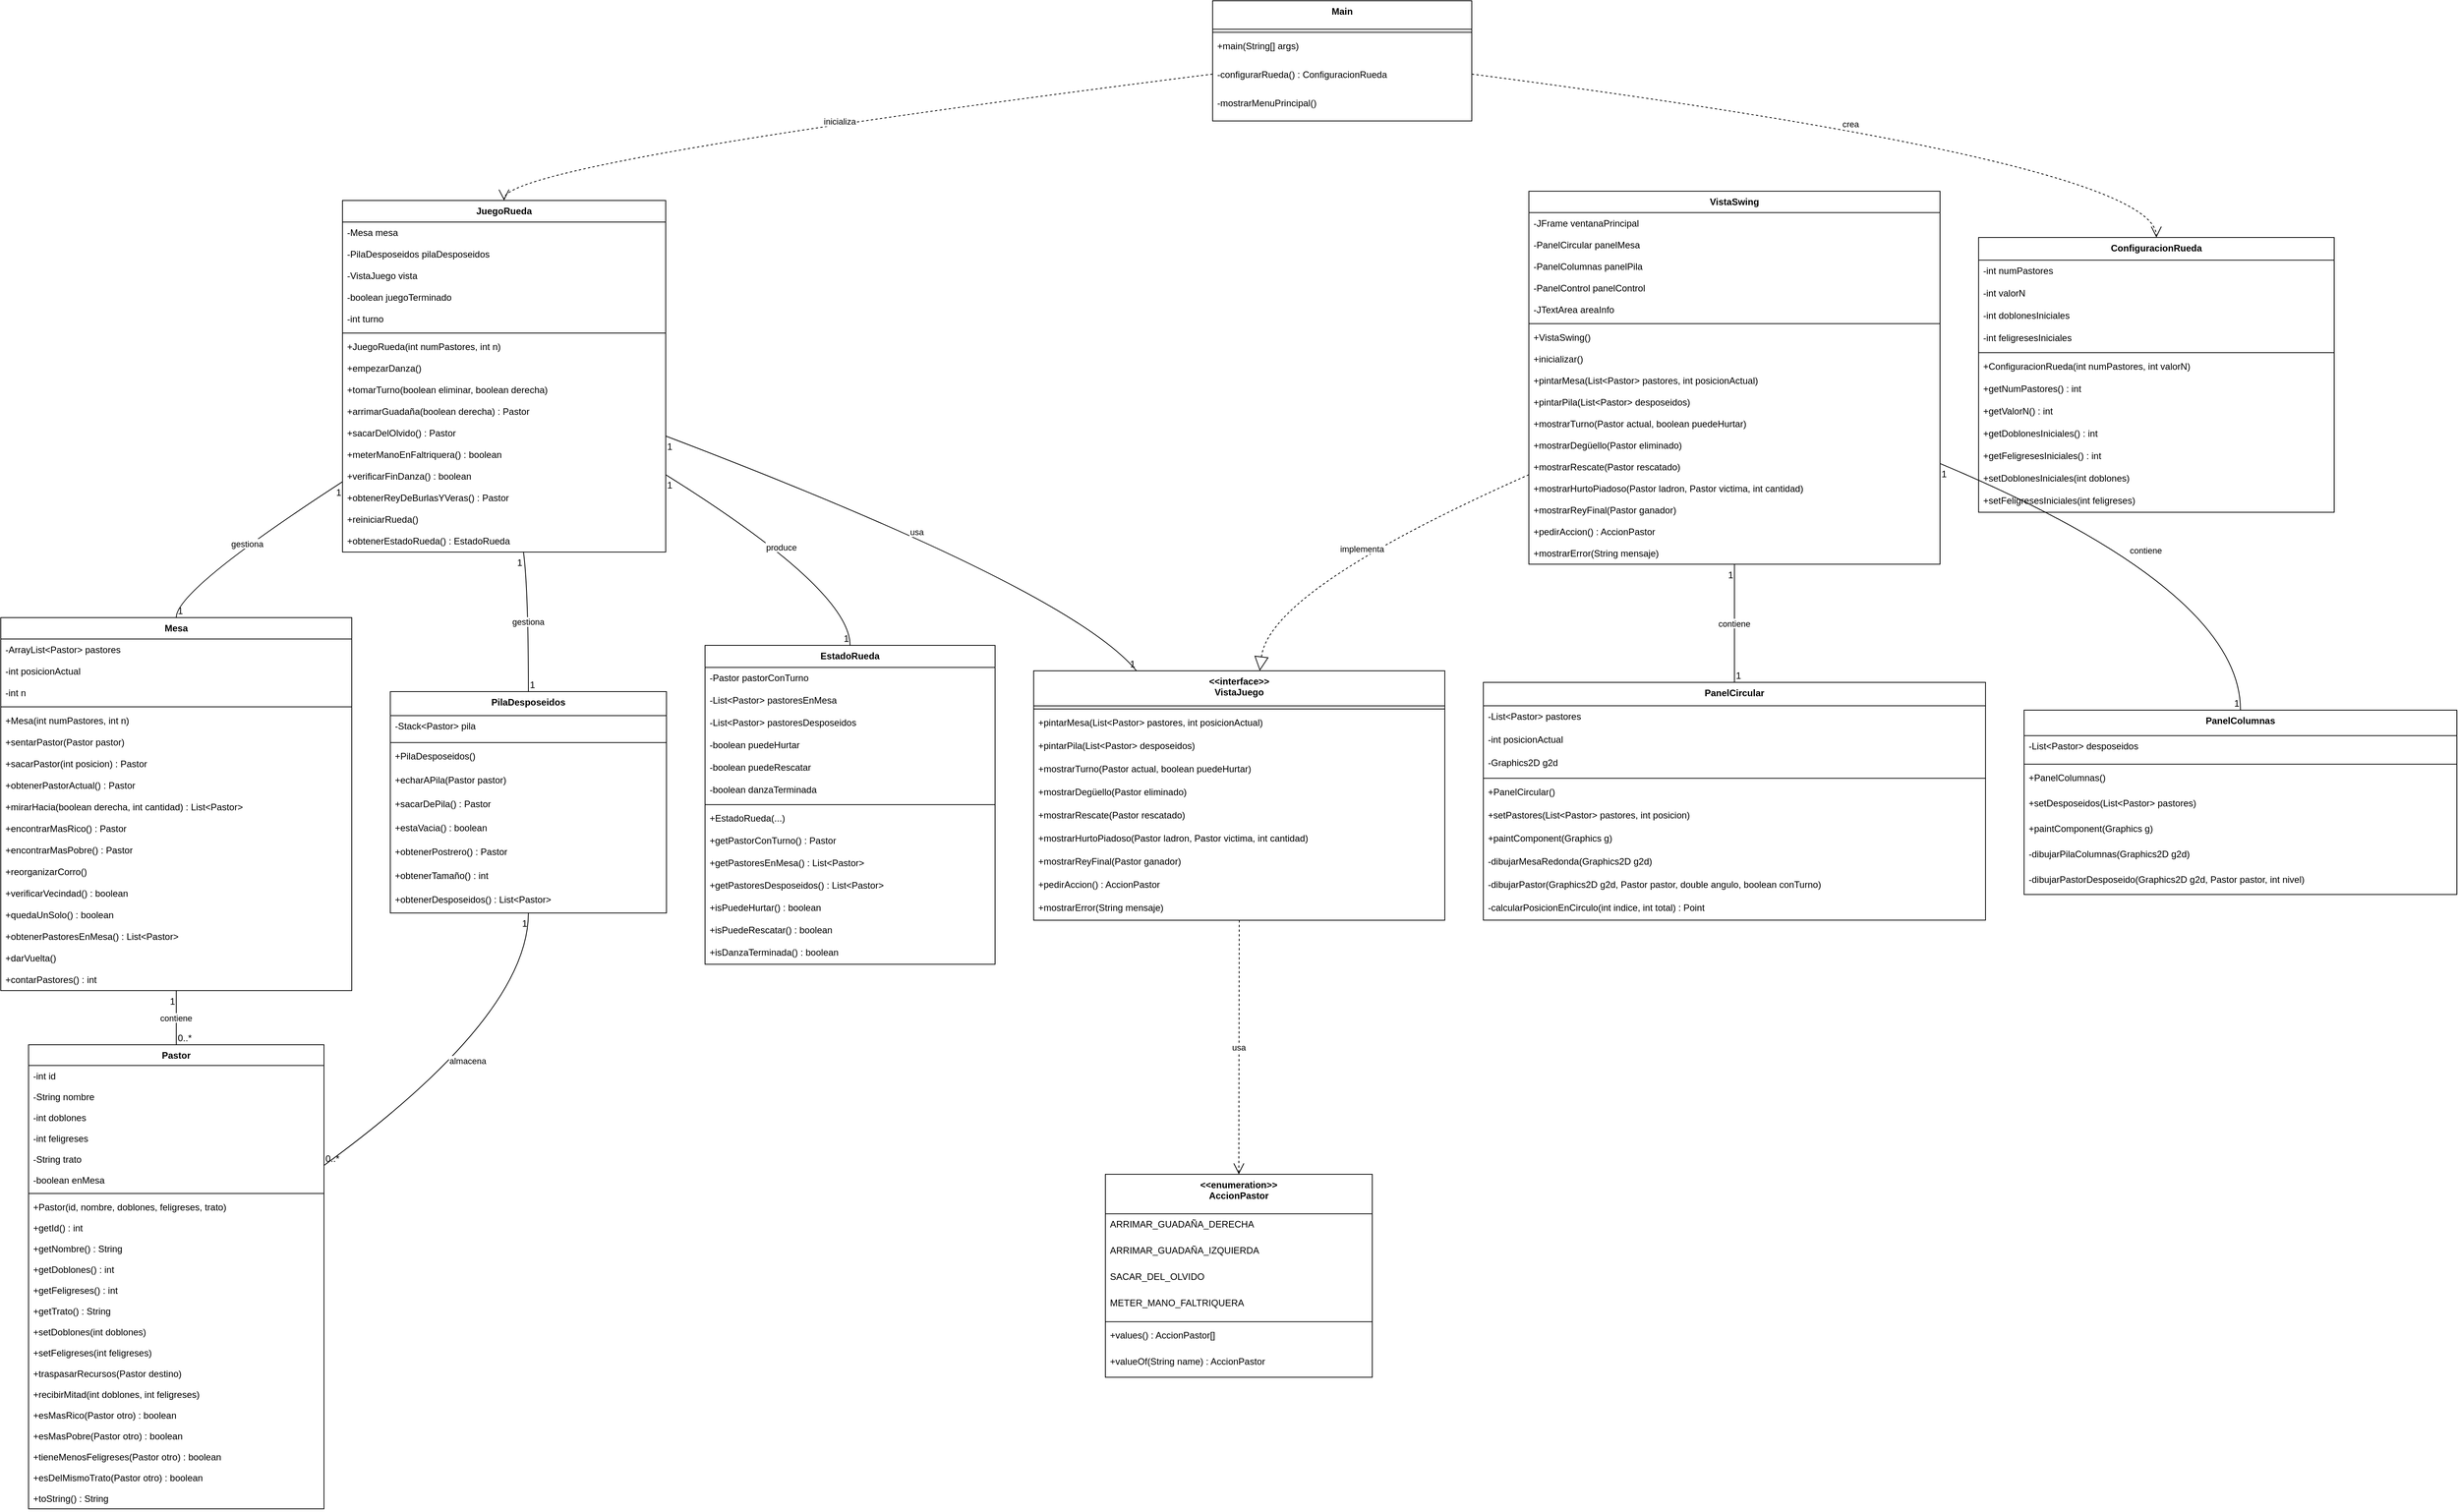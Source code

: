 <mxfile version="28.2.0">
  <diagram name="Página-1" id="5Yct0S8q_Cw-6c3AHLD_">
    <mxGraphModel grid="1" page="1" gridSize="10" guides="1" tooltips="1" connect="1" arrows="1" fold="1" pageScale="1" pageWidth="827" pageHeight="1169" math="0" shadow="0">
      <root>
        <mxCell id="0" />
        <mxCell id="1" parent="0" />
        <mxCell id="xntX0z5N4j1Tc4ONicZo-195" value="Pastor" style="swimlane;fontStyle=1;align=center;verticalAlign=top;childLayout=stackLayout;horizontal=1;startSize=26.909;horizontalStack=0;resizeParent=1;resizeParentMax=0;resizeLast=0;collapsible=0;marginBottom=0;" vertex="1" parent="1">
          <mxGeometry x="486" y="2234" width="383" height="601.909" as="geometry" />
        </mxCell>
        <mxCell id="xntX0z5N4j1Tc4ONicZo-196" value="-int id" style="text;strokeColor=none;fillColor=none;align=left;verticalAlign=top;spacingLeft=4;spacingRight=4;overflow=hidden;rotatable=0;points=[[0,0.5],[1,0.5]];portConstraint=eastwest;" vertex="1" parent="xntX0z5N4j1Tc4ONicZo-195">
          <mxGeometry y="26.909" width="383" height="27" as="geometry" />
        </mxCell>
        <mxCell id="xntX0z5N4j1Tc4ONicZo-197" value="-String nombre" style="text;strokeColor=none;fillColor=none;align=left;verticalAlign=top;spacingLeft=4;spacingRight=4;overflow=hidden;rotatable=0;points=[[0,0.5],[1,0.5]];portConstraint=eastwest;" vertex="1" parent="xntX0z5N4j1Tc4ONicZo-195">
          <mxGeometry y="53.909" width="383" height="27" as="geometry" />
        </mxCell>
        <mxCell id="xntX0z5N4j1Tc4ONicZo-198" value="-int doblones" style="text;strokeColor=none;fillColor=none;align=left;verticalAlign=top;spacingLeft=4;spacingRight=4;overflow=hidden;rotatable=0;points=[[0,0.5],[1,0.5]];portConstraint=eastwest;" vertex="1" parent="xntX0z5N4j1Tc4ONicZo-195">
          <mxGeometry y="80.909" width="383" height="27" as="geometry" />
        </mxCell>
        <mxCell id="xntX0z5N4j1Tc4ONicZo-199" value="-int feligreses" style="text;strokeColor=none;fillColor=none;align=left;verticalAlign=top;spacingLeft=4;spacingRight=4;overflow=hidden;rotatable=0;points=[[0,0.5],[1,0.5]];portConstraint=eastwest;" vertex="1" parent="xntX0z5N4j1Tc4ONicZo-195">
          <mxGeometry y="107.909" width="383" height="27" as="geometry" />
        </mxCell>
        <mxCell id="xntX0z5N4j1Tc4ONicZo-200" value="-String trato" style="text;strokeColor=none;fillColor=none;align=left;verticalAlign=top;spacingLeft=4;spacingRight=4;overflow=hidden;rotatable=0;points=[[0,0.5],[1,0.5]];portConstraint=eastwest;" vertex="1" parent="xntX0z5N4j1Tc4ONicZo-195">
          <mxGeometry y="134.909" width="383" height="27" as="geometry" />
        </mxCell>
        <mxCell id="xntX0z5N4j1Tc4ONicZo-201" value="-boolean enMesa" style="text;strokeColor=none;fillColor=none;align=left;verticalAlign=top;spacingLeft=4;spacingRight=4;overflow=hidden;rotatable=0;points=[[0,0.5],[1,0.5]];portConstraint=eastwest;" vertex="1" parent="xntX0z5N4j1Tc4ONicZo-195">
          <mxGeometry y="161.909" width="383" height="27" as="geometry" />
        </mxCell>
        <mxCell id="xntX0z5N4j1Tc4ONicZo-202" style="line;strokeWidth=1;fillColor=none;align=left;verticalAlign=middle;spacingTop=-1;spacingLeft=3;spacingRight=3;rotatable=0;labelPosition=right;points=[];portConstraint=eastwest;strokeColor=inherit;" vertex="1" parent="xntX0z5N4j1Tc4ONicZo-195">
          <mxGeometry y="188.909" width="383" height="8" as="geometry" />
        </mxCell>
        <mxCell id="xntX0z5N4j1Tc4ONicZo-203" value="+Pastor(id, nombre, doblones, feligreses, trato)" style="text;strokeColor=none;fillColor=none;align=left;verticalAlign=top;spacingLeft=4;spacingRight=4;overflow=hidden;rotatable=0;points=[[0,0.5],[1,0.5]];portConstraint=eastwest;" vertex="1" parent="xntX0z5N4j1Tc4ONicZo-195">
          <mxGeometry y="196.909" width="383" height="27" as="geometry" />
        </mxCell>
        <mxCell id="xntX0z5N4j1Tc4ONicZo-204" value="+getId() : int" style="text;strokeColor=none;fillColor=none;align=left;verticalAlign=top;spacingLeft=4;spacingRight=4;overflow=hidden;rotatable=0;points=[[0,0.5],[1,0.5]];portConstraint=eastwest;" vertex="1" parent="xntX0z5N4j1Tc4ONicZo-195">
          <mxGeometry y="223.909" width="383" height="27" as="geometry" />
        </mxCell>
        <mxCell id="xntX0z5N4j1Tc4ONicZo-205" value="+getNombre() : String" style="text;strokeColor=none;fillColor=none;align=left;verticalAlign=top;spacingLeft=4;spacingRight=4;overflow=hidden;rotatable=0;points=[[0,0.5],[1,0.5]];portConstraint=eastwest;" vertex="1" parent="xntX0z5N4j1Tc4ONicZo-195">
          <mxGeometry y="250.909" width="383" height="27" as="geometry" />
        </mxCell>
        <mxCell id="xntX0z5N4j1Tc4ONicZo-206" value="+getDoblones() : int" style="text;strokeColor=none;fillColor=none;align=left;verticalAlign=top;spacingLeft=4;spacingRight=4;overflow=hidden;rotatable=0;points=[[0,0.5],[1,0.5]];portConstraint=eastwest;" vertex="1" parent="xntX0z5N4j1Tc4ONicZo-195">
          <mxGeometry y="277.909" width="383" height="27" as="geometry" />
        </mxCell>
        <mxCell id="xntX0z5N4j1Tc4ONicZo-207" value="+getFeligreses() : int" style="text;strokeColor=none;fillColor=none;align=left;verticalAlign=top;spacingLeft=4;spacingRight=4;overflow=hidden;rotatable=0;points=[[0,0.5],[1,0.5]];portConstraint=eastwest;" vertex="1" parent="xntX0z5N4j1Tc4ONicZo-195">
          <mxGeometry y="304.909" width="383" height="27" as="geometry" />
        </mxCell>
        <mxCell id="xntX0z5N4j1Tc4ONicZo-208" value="+getTrato() : String" style="text;strokeColor=none;fillColor=none;align=left;verticalAlign=top;spacingLeft=4;spacingRight=4;overflow=hidden;rotatable=0;points=[[0,0.5],[1,0.5]];portConstraint=eastwest;" vertex="1" parent="xntX0z5N4j1Tc4ONicZo-195">
          <mxGeometry y="331.909" width="383" height="27" as="geometry" />
        </mxCell>
        <mxCell id="xntX0z5N4j1Tc4ONicZo-209" value="+setDoblones(int doblones)" style="text;strokeColor=none;fillColor=none;align=left;verticalAlign=top;spacingLeft=4;spacingRight=4;overflow=hidden;rotatable=0;points=[[0,0.5],[1,0.5]];portConstraint=eastwest;" vertex="1" parent="xntX0z5N4j1Tc4ONicZo-195">
          <mxGeometry y="358.909" width="383" height="27" as="geometry" />
        </mxCell>
        <mxCell id="xntX0z5N4j1Tc4ONicZo-210" value="+setFeligreses(int feligreses)" style="text;strokeColor=none;fillColor=none;align=left;verticalAlign=top;spacingLeft=4;spacingRight=4;overflow=hidden;rotatable=0;points=[[0,0.5],[1,0.5]];portConstraint=eastwest;" vertex="1" parent="xntX0z5N4j1Tc4ONicZo-195">
          <mxGeometry y="385.909" width="383" height="27" as="geometry" />
        </mxCell>
        <mxCell id="xntX0z5N4j1Tc4ONicZo-211" value="+traspasarRecursos(Pastor destino)" style="text;strokeColor=none;fillColor=none;align=left;verticalAlign=top;spacingLeft=4;spacingRight=4;overflow=hidden;rotatable=0;points=[[0,0.5],[1,0.5]];portConstraint=eastwest;" vertex="1" parent="xntX0z5N4j1Tc4ONicZo-195">
          <mxGeometry y="412.909" width="383" height="27" as="geometry" />
        </mxCell>
        <mxCell id="xntX0z5N4j1Tc4ONicZo-212" value="+recibirMitad(int doblones, int feligreses)" style="text;strokeColor=none;fillColor=none;align=left;verticalAlign=top;spacingLeft=4;spacingRight=4;overflow=hidden;rotatable=0;points=[[0,0.5],[1,0.5]];portConstraint=eastwest;" vertex="1" parent="xntX0z5N4j1Tc4ONicZo-195">
          <mxGeometry y="439.909" width="383" height="27" as="geometry" />
        </mxCell>
        <mxCell id="xntX0z5N4j1Tc4ONicZo-213" value="+esMasRico(Pastor otro) : boolean" style="text;strokeColor=none;fillColor=none;align=left;verticalAlign=top;spacingLeft=4;spacingRight=4;overflow=hidden;rotatable=0;points=[[0,0.5],[1,0.5]];portConstraint=eastwest;" vertex="1" parent="xntX0z5N4j1Tc4ONicZo-195">
          <mxGeometry y="466.909" width="383" height="27" as="geometry" />
        </mxCell>
        <mxCell id="xntX0z5N4j1Tc4ONicZo-214" value="+esMasPobre(Pastor otro) : boolean" style="text;strokeColor=none;fillColor=none;align=left;verticalAlign=top;spacingLeft=4;spacingRight=4;overflow=hidden;rotatable=0;points=[[0,0.5],[1,0.5]];portConstraint=eastwest;" vertex="1" parent="xntX0z5N4j1Tc4ONicZo-195">
          <mxGeometry y="493.909" width="383" height="27" as="geometry" />
        </mxCell>
        <mxCell id="xntX0z5N4j1Tc4ONicZo-215" value="+tieneMenosFeligreses(Pastor otro) : boolean" style="text;strokeColor=none;fillColor=none;align=left;verticalAlign=top;spacingLeft=4;spacingRight=4;overflow=hidden;rotatable=0;points=[[0,0.5],[1,0.5]];portConstraint=eastwest;" vertex="1" parent="xntX0z5N4j1Tc4ONicZo-195">
          <mxGeometry y="520.909" width="383" height="27" as="geometry" />
        </mxCell>
        <mxCell id="xntX0z5N4j1Tc4ONicZo-216" value="+esDelMismoTrato(Pastor otro) : boolean" style="text;strokeColor=none;fillColor=none;align=left;verticalAlign=top;spacingLeft=4;spacingRight=4;overflow=hidden;rotatable=0;points=[[0,0.5],[1,0.5]];portConstraint=eastwest;" vertex="1" parent="xntX0z5N4j1Tc4ONicZo-195">
          <mxGeometry y="547.909" width="383" height="27" as="geometry" />
        </mxCell>
        <mxCell id="xntX0z5N4j1Tc4ONicZo-217" value="+toString() : String" style="text;strokeColor=none;fillColor=none;align=left;verticalAlign=top;spacingLeft=4;spacingRight=4;overflow=hidden;rotatable=0;points=[[0,0.5],[1,0.5]];portConstraint=eastwest;" vertex="1" parent="xntX0z5N4j1Tc4ONicZo-195">
          <mxGeometry y="574.909" width="383" height="27" as="geometry" />
        </mxCell>
        <mxCell id="xntX0z5N4j1Tc4ONicZo-218" value="Mesa" style="swimlane;fontStyle=1;align=center;verticalAlign=top;childLayout=stackLayout;horizontal=1;startSize=27.765;horizontalStack=0;resizeParent=1;resizeParentMax=0;resizeLast=0;collapsible=0;marginBottom=0;" vertex="1" parent="1">
          <mxGeometry x="450" y="1680" width="455" height="483.765" as="geometry" />
        </mxCell>
        <mxCell id="xntX0z5N4j1Tc4ONicZo-219" value="-ArrayList&lt;Pastor&gt; pastores" style="text;strokeColor=none;fillColor=none;align=left;verticalAlign=top;spacingLeft=4;spacingRight=4;overflow=hidden;rotatable=0;points=[[0,0.5],[1,0.5]];portConstraint=eastwest;" vertex="1" parent="xntX0z5N4j1Tc4ONicZo-218">
          <mxGeometry y="27.765" width="455" height="28" as="geometry" />
        </mxCell>
        <mxCell id="xntX0z5N4j1Tc4ONicZo-220" value="-int posicionActual" style="text;strokeColor=none;fillColor=none;align=left;verticalAlign=top;spacingLeft=4;spacingRight=4;overflow=hidden;rotatable=0;points=[[0,0.5],[1,0.5]];portConstraint=eastwest;" vertex="1" parent="xntX0z5N4j1Tc4ONicZo-218">
          <mxGeometry y="55.765" width="455" height="28" as="geometry" />
        </mxCell>
        <mxCell id="xntX0z5N4j1Tc4ONicZo-221" value="-int n" style="text;strokeColor=none;fillColor=none;align=left;verticalAlign=top;spacingLeft=4;spacingRight=4;overflow=hidden;rotatable=0;points=[[0,0.5],[1,0.5]];portConstraint=eastwest;" vertex="1" parent="xntX0z5N4j1Tc4ONicZo-218">
          <mxGeometry y="83.765" width="455" height="28" as="geometry" />
        </mxCell>
        <mxCell id="xntX0z5N4j1Tc4ONicZo-222" style="line;strokeWidth=1;fillColor=none;align=left;verticalAlign=middle;spacingTop=-1;spacingLeft=3;spacingRight=3;rotatable=0;labelPosition=right;points=[];portConstraint=eastwest;strokeColor=inherit;" vertex="1" parent="xntX0z5N4j1Tc4ONicZo-218">
          <mxGeometry y="111.765" width="455" height="8" as="geometry" />
        </mxCell>
        <mxCell id="xntX0z5N4j1Tc4ONicZo-223" value="+Mesa(int numPastores, int n)" style="text;strokeColor=none;fillColor=none;align=left;verticalAlign=top;spacingLeft=4;spacingRight=4;overflow=hidden;rotatable=0;points=[[0,0.5],[1,0.5]];portConstraint=eastwest;" vertex="1" parent="xntX0z5N4j1Tc4ONicZo-218">
          <mxGeometry y="119.765" width="455" height="28" as="geometry" />
        </mxCell>
        <mxCell id="xntX0z5N4j1Tc4ONicZo-224" value="+sentarPastor(Pastor pastor)" style="text;strokeColor=none;fillColor=none;align=left;verticalAlign=top;spacingLeft=4;spacingRight=4;overflow=hidden;rotatable=0;points=[[0,0.5],[1,0.5]];portConstraint=eastwest;" vertex="1" parent="xntX0z5N4j1Tc4ONicZo-218">
          <mxGeometry y="147.765" width="455" height="28" as="geometry" />
        </mxCell>
        <mxCell id="xntX0z5N4j1Tc4ONicZo-225" value="+sacarPastor(int posicion) : Pastor" style="text;strokeColor=none;fillColor=none;align=left;verticalAlign=top;spacingLeft=4;spacingRight=4;overflow=hidden;rotatable=0;points=[[0,0.5],[1,0.5]];portConstraint=eastwest;" vertex="1" parent="xntX0z5N4j1Tc4ONicZo-218">
          <mxGeometry y="175.765" width="455" height="28" as="geometry" />
        </mxCell>
        <mxCell id="xntX0z5N4j1Tc4ONicZo-226" value="+obtenerPastorActual() : Pastor" style="text;strokeColor=none;fillColor=none;align=left;verticalAlign=top;spacingLeft=4;spacingRight=4;overflow=hidden;rotatable=0;points=[[0,0.5],[1,0.5]];portConstraint=eastwest;" vertex="1" parent="xntX0z5N4j1Tc4ONicZo-218">
          <mxGeometry y="203.765" width="455" height="28" as="geometry" />
        </mxCell>
        <mxCell id="xntX0z5N4j1Tc4ONicZo-227" value="+mirarHacia(boolean derecha, int cantidad) : List&lt;Pastor&gt;" style="text;strokeColor=none;fillColor=none;align=left;verticalAlign=top;spacingLeft=4;spacingRight=4;overflow=hidden;rotatable=0;points=[[0,0.5],[1,0.5]];portConstraint=eastwest;" vertex="1" parent="xntX0z5N4j1Tc4ONicZo-218">
          <mxGeometry y="231.765" width="455" height="28" as="geometry" />
        </mxCell>
        <mxCell id="xntX0z5N4j1Tc4ONicZo-228" value="+encontrarMasRico() : Pastor" style="text;strokeColor=none;fillColor=none;align=left;verticalAlign=top;spacingLeft=4;spacingRight=4;overflow=hidden;rotatable=0;points=[[0,0.5],[1,0.5]];portConstraint=eastwest;" vertex="1" parent="xntX0z5N4j1Tc4ONicZo-218">
          <mxGeometry y="259.765" width="455" height="28" as="geometry" />
        </mxCell>
        <mxCell id="xntX0z5N4j1Tc4ONicZo-229" value="+encontrarMasPobre() : Pastor" style="text;strokeColor=none;fillColor=none;align=left;verticalAlign=top;spacingLeft=4;spacingRight=4;overflow=hidden;rotatable=0;points=[[0,0.5],[1,0.5]];portConstraint=eastwest;" vertex="1" parent="xntX0z5N4j1Tc4ONicZo-218">
          <mxGeometry y="287.765" width="455" height="28" as="geometry" />
        </mxCell>
        <mxCell id="xntX0z5N4j1Tc4ONicZo-230" value="+reorganizarCorro()" style="text;strokeColor=none;fillColor=none;align=left;verticalAlign=top;spacingLeft=4;spacingRight=4;overflow=hidden;rotatable=0;points=[[0,0.5],[1,0.5]];portConstraint=eastwest;" vertex="1" parent="xntX0z5N4j1Tc4ONicZo-218">
          <mxGeometry y="315.765" width="455" height="28" as="geometry" />
        </mxCell>
        <mxCell id="xntX0z5N4j1Tc4ONicZo-231" value="+verificarVecindad() : boolean" style="text;strokeColor=none;fillColor=none;align=left;verticalAlign=top;spacingLeft=4;spacingRight=4;overflow=hidden;rotatable=0;points=[[0,0.5],[1,0.5]];portConstraint=eastwest;" vertex="1" parent="xntX0z5N4j1Tc4ONicZo-218">
          <mxGeometry y="343.765" width="455" height="28" as="geometry" />
        </mxCell>
        <mxCell id="xntX0z5N4j1Tc4ONicZo-232" value="+quedaUnSolo() : boolean" style="text;strokeColor=none;fillColor=none;align=left;verticalAlign=top;spacingLeft=4;spacingRight=4;overflow=hidden;rotatable=0;points=[[0,0.5],[1,0.5]];portConstraint=eastwest;" vertex="1" parent="xntX0z5N4j1Tc4ONicZo-218">
          <mxGeometry y="371.765" width="455" height="28" as="geometry" />
        </mxCell>
        <mxCell id="xntX0z5N4j1Tc4ONicZo-233" value="+obtenerPastoresEnMesa() : List&lt;Pastor&gt;" style="text;strokeColor=none;fillColor=none;align=left;verticalAlign=top;spacingLeft=4;spacingRight=4;overflow=hidden;rotatable=0;points=[[0,0.5],[1,0.5]];portConstraint=eastwest;" vertex="1" parent="xntX0z5N4j1Tc4ONicZo-218">
          <mxGeometry y="399.765" width="455" height="28" as="geometry" />
        </mxCell>
        <mxCell id="xntX0z5N4j1Tc4ONicZo-234" value="+darVuelta()" style="text;strokeColor=none;fillColor=none;align=left;verticalAlign=top;spacingLeft=4;spacingRight=4;overflow=hidden;rotatable=0;points=[[0,0.5],[1,0.5]];portConstraint=eastwest;" vertex="1" parent="xntX0z5N4j1Tc4ONicZo-218">
          <mxGeometry y="427.765" width="455" height="28" as="geometry" />
        </mxCell>
        <mxCell id="xntX0z5N4j1Tc4ONicZo-235" value="+contarPastores() : int" style="text;strokeColor=none;fillColor=none;align=left;verticalAlign=top;spacingLeft=4;spacingRight=4;overflow=hidden;rotatable=0;points=[[0,0.5],[1,0.5]];portConstraint=eastwest;" vertex="1" parent="xntX0z5N4j1Tc4ONicZo-218">
          <mxGeometry y="455.765" width="455" height="28" as="geometry" />
        </mxCell>
        <mxCell id="xntX0z5N4j1Tc4ONicZo-236" value="PilaDesposeidos" style="swimlane;fontStyle=1;align=center;verticalAlign=top;childLayout=stackLayout;horizontal=1;startSize=31.111;horizontalStack=0;resizeParent=1;resizeParentMax=0;resizeLast=0;collapsible=0;marginBottom=0;" vertex="1" parent="1">
          <mxGeometry x="955" y="1776" width="358" height="287.111" as="geometry" />
        </mxCell>
        <mxCell id="xntX0z5N4j1Tc4ONicZo-237" value="-Stack&lt;Pastor&gt; pila" style="text;strokeColor=none;fillColor=none;align=left;verticalAlign=top;spacingLeft=4;spacingRight=4;overflow=hidden;rotatable=0;points=[[0,0.5],[1,0.5]];portConstraint=eastwest;" vertex="1" parent="xntX0z5N4j1Tc4ONicZo-236">
          <mxGeometry y="31.111" width="358" height="31" as="geometry" />
        </mxCell>
        <mxCell id="xntX0z5N4j1Tc4ONicZo-238" style="line;strokeWidth=1;fillColor=none;align=left;verticalAlign=middle;spacingTop=-1;spacingLeft=3;spacingRight=3;rotatable=0;labelPosition=right;points=[];portConstraint=eastwest;strokeColor=inherit;" vertex="1" parent="xntX0z5N4j1Tc4ONicZo-236">
          <mxGeometry y="62.111" width="358" height="8" as="geometry" />
        </mxCell>
        <mxCell id="xntX0z5N4j1Tc4ONicZo-239" value="+PilaDesposeidos()" style="text;strokeColor=none;fillColor=none;align=left;verticalAlign=top;spacingLeft=4;spacingRight=4;overflow=hidden;rotatable=0;points=[[0,0.5],[1,0.5]];portConstraint=eastwest;" vertex="1" parent="xntX0z5N4j1Tc4ONicZo-236">
          <mxGeometry y="70.111" width="358" height="31" as="geometry" />
        </mxCell>
        <mxCell id="xntX0z5N4j1Tc4ONicZo-240" value="+echarAPila(Pastor pastor)" style="text;strokeColor=none;fillColor=none;align=left;verticalAlign=top;spacingLeft=4;spacingRight=4;overflow=hidden;rotatable=0;points=[[0,0.5],[1,0.5]];portConstraint=eastwest;" vertex="1" parent="xntX0z5N4j1Tc4ONicZo-236">
          <mxGeometry y="101.111" width="358" height="31" as="geometry" />
        </mxCell>
        <mxCell id="xntX0z5N4j1Tc4ONicZo-241" value="+sacarDePila() : Pastor" style="text;strokeColor=none;fillColor=none;align=left;verticalAlign=top;spacingLeft=4;spacingRight=4;overflow=hidden;rotatable=0;points=[[0,0.5],[1,0.5]];portConstraint=eastwest;" vertex="1" parent="xntX0z5N4j1Tc4ONicZo-236">
          <mxGeometry y="132.111" width="358" height="31" as="geometry" />
        </mxCell>
        <mxCell id="xntX0z5N4j1Tc4ONicZo-242" value="+estaVacia() : boolean" style="text;strokeColor=none;fillColor=none;align=left;verticalAlign=top;spacingLeft=4;spacingRight=4;overflow=hidden;rotatable=0;points=[[0,0.5],[1,0.5]];portConstraint=eastwest;" vertex="1" parent="xntX0z5N4j1Tc4ONicZo-236">
          <mxGeometry y="163.111" width="358" height="31" as="geometry" />
        </mxCell>
        <mxCell id="xntX0z5N4j1Tc4ONicZo-243" value="+obtenerPostrero() : Pastor" style="text;strokeColor=none;fillColor=none;align=left;verticalAlign=top;spacingLeft=4;spacingRight=4;overflow=hidden;rotatable=0;points=[[0,0.5],[1,0.5]];portConstraint=eastwest;" vertex="1" parent="xntX0z5N4j1Tc4ONicZo-236">
          <mxGeometry y="194.111" width="358" height="31" as="geometry" />
        </mxCell>
        <mxCell id="xntX0z5N4j1Tc4ONicZo-244" value="+obtenerTamaño() : int" style="text;strokeColor=none;fillColor=none;align=left;verticalAlign=top;spacingLeft=4;spacingRight=4;overflow=hidden;rotatable=0;points=[[0,0.5],[1,0.5]];portConstraint=eastwest;" vertex="1" parent="xntX0z5N4j1Tc4ONicZo-236">
          <mxGeometry y="225.111" width="358" height="31" as="geometry" />
        </mxCell>
        <mxCell id="xntX0z5N4j1Tc4ONicZo-245" value="+obtenerDesposeidos() : List&lt;Pastor&gt;" style="text;strokeColor=none;fillColor=none;align=left;verticalAlign=top;spacingLeft=4;spacingRight=4;overflow=hidden;rotatable=0;points=[[0,0.5],[1,0.5]];portConstraint=eastwest;" vertex="1" parent="xntX0z5N4j1Tc4ONicZo-236">
          <mxGeometry y="256.111" width="358" height="31" as="geometry" />
        </mxCell>
        <mxCell id="xntX0z5N4j1Tc4ONicZo-246" value="JuegoRueda" style="swimlane;fontStyle=1;align=center;verticalAlign=top;childLayout=stackLayout;horizontal=1;startSize=28;horizontalStack=0;resizeParent=1;resizeParentMax=0;resizeLast=0;collapsible=0;marginBottom=0;" vertex="1" parent="1">
          <mxGeometry x="893" y="1139" width="419" height="456" as="geometry" />
        </mxCell>
        <mxCell id="xntX0z5N4j1Tc4ONicZo-247" value="-Mesa mesa" style="text;strokeColor=none;fillColor=none;align=left;verticalAlign=top;spacingLeft=4;spacingRight=4;overflow=hidden;rotatable=0;points=[[0,0.5],[1,0.5]];portConstraint=eastwest;" vertex="1" parent="xntX0z5N4j1Tc4ONicZo-246">
          <mxGeometry y="28" width="419" height="28" as="geometry" />
        </mxCell>
        <mxCell id="xntX0z5N4j1Tc4ONicZo-248" value="-PilaDesposeidos pilaDesposeidos" style="text;strokeColor=none;fillColor=none;align=left;verticalAlign=top;spacingLeft=4;spacingRight=4;overflow=hidden;rotatable=0;points=[[0,0.5],[1,0.5]];portConstraint=eastwest;" vertex="1" parent="xntX0z5N4j1Tc4ONicZo-246">
          <mxGeometry y="56" width="419" height="28" as="geometry" />
        </mxCell>
        <mxCell id="xntX0z5N4j1Tc4ONicZo-249" value="-VistaJuego vista" style="text;strokeColor=none;fillColor=none;align=left;verticalAlign=top;spacingLeft=4;spacingRight=4;overflow=hidden;rotatable=0;points=[[0,0.5],[1,0.5]];portConstraint=eastwest;" vertex="1" parent="xntX0z5N4j1Tc4ONicZo-246">
          <mxGeometry y="84" width="419" height="28" as="geometry" />
        </mxCell>
        <mxCell id="xntX0z5N4j1Tc4ONicZo-250" value="-boolean juegoTerminado" style="text;strokeColor=none;fillColor=none;align=left;verticalAlign=top;spacingLeft=4;spacingRight=4;overflow=hidden;rotatable=0;points=[[0,0.5],[1,0.5]];portConstraint=eastwest;" vertex="1" parent="xntX0z5N4j1Tc4ONicZo-246">
          <mxGeometry y="112" width="419" height="28" as="geometry" />
        </mxCell>
        <mxCell id="xntX0z5N4j1Tc4ONicZo-251" value="-int turno" style="text;strokeColor=none;fillColor=none;align=left;verticalAlign=top;spacingLeft=4;spacingRight=4;overflow=hidden;rotatable=0;points=[[0,0.5],[1,0.5]];portConstraint=eastwest;" vertex="1" parent="xntX0z5N4j1Tc4ONicZo-246">
          <mxGeometry y="140" width="419" height="28" as="geometry" />
        </mxCell>
        <mxCell id="xntX0z5N4j1Tc4ONicZo-252" style="line;strokeWidth=1;fillColor=none;align=left;verticalAlign=middle;spacingTop=-1;spacingLeft=3;spacingRight=3;rotatable=0;labelPosition=right;points=[];portConstraint=eastwest;strokeColor=inherit;" vertex="1" parent="xntX0z5N4j1Tc4ONicZo-246">
          <mxGeometry y="168" width="419" height="8" as="geometry" />
        </mxCell>
        <mxCell id="xntX0z5N4j1Tc4ONicZo-253" value="+JuegoRueda(int numPastores, int n)" style="text;strokeColor=none;fillColor=none;align=left;verticalAlign=top;spacingLeft=4;spacingRight=4;overflow=hidden;rotatable=0;points=[[0,0.5],[1,0.5]];portConstraint=eastwest;" vertex="1" parent="xntX0z5N4j1Tc4ONicZo-246">
          <mxGeometry y="176" width="419" height="28" as="geometry" />
        </mxCell>
        <mxCell id="xntX0z5N4j1Tc4ONicZo-254" value="+empezarDanza()" style="text;strokeColor=none;fillColor=none;align=left;verticalAlign=top;spacingLeft=4;spacingRight=4;overflow=hidden;rotatable=0;points=[[0,0.5],[1,0.5]];portConstraint=eastwest;" vertex="1" parent="xntX0z5N4j1Tc4ONicZo-246">
          <mxGeometry y="204" width="419" height="28" as="geometry" />
        </mxCell>
        <mxCell id="xntX0z5N4j1Tc4ONicZo-255" value="+tomarTurno(boolean eliminar, boolean derecha)" style="text;strokeColor=none;fillColor=none;align=left;verticalAlign=top;spacingLeft=4;spacingRight=4;overflow=hidden;rotatable=0;points=[[0,0.5],[1,0.5]];portConstraint=eastwest;" vertex="1" parent="xntX0z5N4j1Tc4ONicZo-246">
          <mxGeometry y="232" width="419" height="28" as="geometry" />
        </mxCell>
        <mxCell id="xntX0z5N4j1Tc4ONicZo-256" value="+arrimarGuadaña(boolean derecha) : Pastor" style="text;strokeColor=none;fillColor=none;align=left;verticalAlign=top;spacingLeft=4;spacingRight=4;overflow=hidden;rotatable=0;points=[[0,0.5],[1,0.5]];portConstraint=eastwest;" vertex="1" parent="xntX0z5N4j1Tc4ONicZo-246">
          <mxGeometry y="260" width="419" height="28" as="geometry" />
        </mxCell>
        <mxCell id="xntX0z5N4j1Tc4ONicZo-257" value="+sacarDelOlvido() : Pastor" style="text;strokeColor=none;fillColor=none;align=left;verticalAlign=top;spacingLeft=4;spacingRight=4;overflow=hidden;rotatable=0;points=[[0,0.5],[1,0.5]];portConstraint=eastwest;" vertex="1" parent="xntX0z5N4j1Tc4ONicZo-246">
          <mxGeometry y="288" width="419" height="28" as="geometry" />
        </mxCell>
        <mxCell id="xntX0z5N4j1Tc4ONicZo-258" value="+meterManoEnFaltriquera() : boolean" style="text;strokeColor=none;fillColor=none;align=left;verticalAlign=top;spacingLeft=4;spacingRight=4;overflow=hidden;rotatable=0;points=[[0,0.5],[1,0.5]];portConstraint=eastwest;" vertex="1" parent="xntX0z5N4j1Tc4ONicZo-246">
          <mxGeometry y="316" width="419" height="28" as="geometry" />
        </mxCell>
        <mxCell id="xntX0z5N4j1Tc4ONicZo-259" value="+verificarFinDanza() : boolean" style="text;strokeColor=none;fillColor=none;align=left;verticalAlign=top;spacingLeft=4;spacingRight=4;overflow=hidden;rotatable=0;points=[[0,0.5],[1,0.5]];portConstraint=eastwest;" vertex="1" parent="xntX0z5N4j1Tc4ONicZo-246">
          <mxGeometry y="344" width="419" height="28" as="geometry" />
        </mxCell>
        <mxCell id="xntX0z5N4j1Tc4ONicZo-260" value="+obtenerReyDeBurlasYVeras() : Pastor" style="text;strokeColor=none;fillColor=none;align=left;verticalAlign=top;spacingLeft=4;spacingRight=4;overflow=hidden;rotatable=0;points=[[0,0.5],[1,0.5]];portConstraint=eastwest;" vertex="1" parent="xntX0z5N4j1Tc4ONicZo-246">
          <mxGeometry y="372" width="419" height="28" as="geometry" />
        </mxCell>
        <mxCell id="xntX0z5N4j1Tc4ONicZo-261" value="+reiniciarRueda()" style="text;strokeColor=none;fillColor=none;align=left;verticalAlign=top;spacingLeft=4;spacingRight=4;overflow=hidden;rotatable=0;points=[[0,0.5],[1,0.5]];portConstraint=eastwest;" vertex="1" parent="xntX0z5N4j1Tc4ONicZo-246">
          <mxGeometry y="400" width="419" height="28" as="geometry" />
        </mxCell>
        <mxCell id="xntX0z5N4j1Tc4ONicZo-262" value="+obtenerEstadoRueda() : EstadoRueda" style="text;strokeColor=none;fillColor=none;align=left;verticalAlign=top;spacingLeft=4;spacingRight=4;overflow=hidden;rotatable=0;points=[[0,0.5],[1,0.5]];portConstraint=eastwest;" vertex="1" parent="xntX0z5N4j1Tc4ONicZo-246">
          <mxGeometry y="428" width="419" height="28" as="geometry" />
        </mxCell>
        <mxCell id="xntX0z5N4j1Tc4ONicZo-263" value="EstadoRueda" style="swimlane;fontStyle=1;align=center;verticalAlign=top;childLayout=stackLayout;horizontal=1;startSize=28.571;horizontalStack=0;resizeParent=1;resizeParentMax=0;resizeLast=0;collapsible=0;marginBottom=0;" vertex="1" parent="1">
          <mxGeometry x="1363" y="1716" width="376" height="413.571" as="geometry" />
        </mxCell>
        <mxCell id="xntX0z5N4j1Tc4ONicZo-264" value="-Pastor pastorConTurno" style="text;strokeColor=none;fillColor=none;align=left;verticalAlign=top;spacingLeft=4;spacingRight=4;overflow=hidden;rotatable=0;points=[[0,0.5],[1,0.5]];portConstraint=eastwest;" vertex="1" parent="xntX0z5N4j1Tc4ONicZo-263">
          <mxGeometry y="28.571" width="376" height="29" as="geometry" />
        </mxCell>
        <mxCell id="xntX0z5N4j1Tc4ONicZo-265" value="-List&lt;Pastor&gt; pastoresEnMesa" style="text;strokeColor=none;fillColor=none;align=left;verticalAlign=top;spacingLeft=4;spacingRight=4;overflow=hidden;rotatable=0;points=[[0,0.5],[1,0.5]];portConstraint=eastwest;" vertex="1" parent="xntX0z5N4j1Tc4ONicZo-263">
          <mxGeometry y="57.571" width="376" height="29" as="geometry" />
        </mxCell>
        <mxCell id="xntX0z5N4j1Tc4ONicZo-266" value="-List&lt;Pastor&gt; pastoresDesposeidos" style="text;strokeColor=none;fillColor=none;align=left;verticalAlign=top;spacingLeft=4;spacingRight=4;overflow=hidden;rotatable=0;points=[[0,0.5],[1,0.5]];portConstraint=eastwest;" vertex="1" parent="xntX0z5N4j1Tc4ONicZo-263">
          <mxGeometry y="86.571" width="376" height="29" as="geometry" />
        </mxCell>
        <mxCell id="xntX0z5N4j1Tc4ONicZo-267" value="-boolean puedeHurtar" style="text;strokeColor=none;fillColor=none;align=left;verticalAlign=top;spacingLeft=4;spacingRight=4;overflow=hidden;rotatable=0;points=[[0,0.5],[1,0.5]];portConstraint=eastwest;" vertex="1" parent="xntX0z5N4j1Tc4ONicZo-263">
          <mxGeometry y="115.571" width="376" height="29" as="geometry" />
        </mxCell>
        <mxCell id="xntX0z5N4j1Tc4ONicZo-268" value="-boolean puedeRescatar" style="text;strokeColor=none;fillColor=none;align=left;verticalAlign=top;spacingLeft=4;spacingRight=4;overflow=hidden;rotatable=0;points=[[0,0.5],[1,0.5]];portConstraint=eastwest;" vertex="1" parent="xntX0z5N4j1Tc4ONicZo-263">
          <mxGeometry y="144.571" width="376" height="29" as="geometry" />
        </mxCell>
        <mxCell id="xntX0z5N4j1Tc4ONicZo-269" value="-boolean danzaTerminada" style="text;strokeColor=none;fillColor=none;align=left;verticalAlign=top;spacingLeft=4;spacingRight=4;overflow=hidden;rotatable=0;points=[[0,0.5],[1,0.5]];portConstraint=eastwest;" vertex="1" parent="xntX0z5N4j1Tc4ONicZo-263">
          <mxGeometry y="173.571" width="376" height="29" as="geometry" />
        </mxCell>
        <mxCell id="xntX0z5N4j1Tc4ONicZo-270" style="line;strokeWidth=1;fillColor=none;align=left;verticalAlign=middle;spacingTop=-1;spacingLeft=3;spacingRight=3;rotatable=0;labelPosition=right;points=[];portConstraint=eastwest;strokeColor=inherit;" vertex="1" parent="xntX0z5N4j1Tc4ONicZo-263">
          <mxGeometry y="202.571" width="376" height="8" as="geometry" />
        </mxCell>
        <mxCell id="xntX0z5N4j1Tc4ONicZo-271" value="+EstadoRueda(...)" style="text;strokeColor=none;fillColor=none;align=left;verticalAlign=top;spacingLeft=4;spacingRight=4;overflow=hidden;rotatable=0;points=[[0,0.5],[1,0.5]];portConstraint=eastwest;" vertex="1" parent="xntX0z5N4j1Tc4ONicZo-263">
          <mxGeometry y="210.571" width="376" height="29" as="geometry" />
        </mxCell>
        <mxCell id="xntX0z5N4j1Tc4ONicZo-272" value="+getPastorConTurno() : Pastor" style="text;strokeColor=none;fillColor=none;align=left;verticalAlign=top;spacingLeft=4;spacingRight=4;overflow=hidden;rotatable=0;points=[[0,0.5],[1,0.5]];portConstraint=eastwest;" vertex="1" parent="xntX0z5N4j1Tc4ONicZo-263">
          <mxGeometry y="239.571" width="376" height="29" as="geometry" />
        </mxCell>
        <mxCell id="xntX0z5N4j1Tc4ONicZo-273" value="+getPastoresEnMesa() : List&lt;Pastor&gt;" style="text;strokeColor=none;fillColor=none;align=left;verticalAlign=top;spacingLeft=4;spacingRight=4;overflow=hidden;rotatable=0;points=[[0,0.5],[1,0.5]];portConstraint=eastwest;" vertex="1" parent="xntX0z5N4j1Tc4ONicZo-263">
          <mxGeometry y="268.571" width="376" height="29" as="geometry" />
        </mxCell>
        <mxCell id="xntX0z5N4j1Tc4ONicZo-274" value="+getPastoresDesposeidos() : List&lt;Pastor&gt;" style="text;strokeColor=none;fillColor=none;align=left;verticalAlign=top;spacingLeft=4;spacingRight=4;overflow=hidden;rotatable=0;points=[[0,0.5],[1,0.5]];portConstraint=eastwest;" vertex="1" parent="xntX0z5N4j1Tc4ONicZo-263">
          <mxGeometry y="297.571" width="376" height="29" as="geometry" />
        </mxCell>
        <mxCell id="xntX0z5N4j1Tc4ONicZo-275" value="+isPuedeHurtar() : boolean" style="text;strokeColor=none;fillColor=none;align=left;verticalAlign=top;spacingLeft=4;spacingRight=4;overflow=hidden;rotatable=0;points=[[0,0.5],[1,0.5]];portConstraint=eastwest;" vertex="1" parent="xntX0z5N4j1Tc4ONicZo-263">
          <mxGeometry y="326.571" width="376" height="29" as="geometry" />
        </mxCell>
        <mxCell id="xntX0z5N4j1Tc4ONicZo-276" value="+isPuedeRescatar() : boolean" style="text;strokeColor=none;fillColor=none;align=left;verticalAlign=top;spacingLeft=4;spacingRight=4;overflow=hidden;rotatable=0;points=[[0,0.5],[1,0.5]];portConstraint=eastwest;" vertex="1" parent="xntX0z5N4j1Tc4ONicZo-263">
          <mxGeometry y="355.571" width="376" height="29" as="geometry" />
        </mxCell>
        <mxCell id="xntX0z5N4j1Tc4ONicZo-277" value="+isDanzaTerminada() : boolean" style="text;strokeColor=none;fillColor=none;align=left;verticalAlign=top;spacingLeft=4;spacingRight=4;overflow=hidden;rotatable=0;points=[[0,0.5],[1,0.5]];portConstraint=eastwest;" vertex="1" parent="xntX0z5N4j1Tc4ONicZo-263">
          <mxGeometry y="384.571" width="376" height="29" as="geometry" />
        </mxCell>
        <mxCell id="xntX0z5N4j1Tc4ONicZo-278" value="&lt;&lt;interface&gt;&gt;&#xa;VistaJuego" style="swimlane;fontStyle=1;align=center;verticalAlign=top;childLayout=stackLayout;horizontal=1;startSize=45.545;horizontalStack=0;resizeParent=1;resizeParentMax=0;resizeLast=0;collapsible=0;marginBottom=0;" vertex="1" parent="1">
          <mxGeometry x="1789" y="1749" width="533" height="323.545" as="geometry" />
        </mxCell>
        <mxCell id="xntX0z5N4j1Tc4ONicZo-279" style="line;strokeWidth=1;fillColor=none;align=left;verticalAlign=middle;spacingTop=-1;spacingLeft=3;spacingRight=3;rotatable=0;labelPosition=right;points=[];portConstraint=eastwest;strokeColor=inherit;" vertex="1" parent="xntX0z5N4j1Tc4ONicZo-278">
          <mxGeometry y="45.545" width="533" height="8" as="geometry" />
        </mxCell>
        <mxCell id="xntX0z5N4j1Tc4ONicZo-280" value="+pintarMesa(List&lt;Pastor&gt; pastores, int posicionActual)" style="text;strokeColor=none;fillColor=none;align=left;verticalAlign=top;spacingLeft=4;spacingRight=4;overflow=hidden;rotatable=0;points=[[0,0.5],[1,0.5]];portConstraint=eastwest;" vertex="1" parent="xntX0z5N4j1Tc4ONicZo-278">
          <mxGeometry y="53.545" width="533" height="30" as="geometry" />
        </mxCell>
        <mxCell id="xntX0z5N4j1Tc4ONicZo-281" value="+pintarPila(List&lt;Pastor&gt; desposeidos)" style="text;strokeColor=none;fillColor=none;align=left;verticalAlign=top;spacingLeft=4;spacingRight=4;overflow=hidden;rotatable=0;points=[[0,0.5],[1,0.5]];portConstraint=eastwest;" vertex="1" parent="xntX0z5N4j1Tc4ONicZo-278">
          <mxGeometry y="83.545" width="533" height="30" as="geometry" />
        </mxCell>
        <mxCell id="xntX0z5N4j1Tc4ONicZo-282" value="+mostrarTurno(Pastor actual, boolean puedeHurtar)" style="text;strokeColor=none;fillColor=none;align=left;verticalAlign=top;spacingLeft=4;spacingRight=4;overflow=hidden;rotatable=0;points=[[0,0.5],[1,0.5]];portConstraint=eastwest;" vertex="1" parent="xntX0z5N4j1Tc4ONicZo-278">
          <mxGeometry y="113.545" width="533" height="30" as="geometry" />
        </mxCell>
        <mxCell id="xntX0z5N4j1Tc4ONicZo-283" value="+mostrarDegüello(Pastor eliminado)" style="text;strokeColor=none;fillColor=none;align=left;verticalAlign=top;spacingLeft=4;spacingRight=4;overflow=hidden;rotatable=0;points=[[0,0.5],[1,0.5]];portConstraint=eastwest;" vertex="1" parent="xntX0z5N4j1Tc4ONicZo-278">
          <mxGeometry y="143.545" width="533" height="30" as="geometry" />
        </mxCell>
        <mxCell id="xntX0z5N4j1Tc4ONicZo-284" value="+mostrarRescate(Pastor rescatado)" style="text;strokeColor=none;fillColor=none;align=left;verticalAlign=top;spacingLeft=4;spacingRight=4;overflow=hidden;rotatable=0;points=[[0,0.5],[1,0.5]];portConstraint=eastwest;" vertex="1" parent="xntX0z5N4j1Tc4ONicZo-278">
          <mxGeometry y="173.545" width="533" height="30" as="geometry" />
        </mxCell>
        <mxCell id="xntX0z5N4j1Tc4ONicZo-285" value="+mostrarHurtoPiadoso(Pastor ladron, Pastor victima, int cantidad)" style="text;strokeColor=none;fillColor=none;align=left;verticalAlign=top;spacingLeft=4;spacingRight=4;overflow=hidden;rotatable=0;points=[[0,0.5],[1,0.5]];portConstraint=eastwest;" vertex="1" parent="xntX0z5N4j1Tc4ONicZo-278">
          <mxGeometry y="203.545" width="533" height="30" as="geometry" />
        </mxCell>
        <mxCell id="xntX0z5N4j1Tc4ONicZo-286" value="+mostrarReyFinal(Pastor ganador)" style="text;strokeColor=none;fillColor=none;align=left;verticalAlign=top;spacingLeft=4;spacingRight=4;overflow=hidden;rotatable=0;points=[[0,0.5],[1,0.5]];portConstraint=eastwest;" vertex="1" parent="xntX0z5N4j1Tc4ONicZo-278">
          <mxGeometry y="233.545" width="533" height="30" as="geometry" />
        </mxCell>
        <mxCell id="xntX0z5N4j1Tc4ONicZo-287" value="+pedirAccion() : AccionPastor" style="text;strokeColor=none;fillColor=none;align=left;verticalAlign=top;spacingLeft=4;spacingRight=4;overflow=hidden;rotatable=0;points=[[0,0.5],[1,0.5]];portConstraint=eastwest;" vertex="1" parent="xntX0z5N4j1Tc4ONicZo-278">
          <mxGeometry y="263.545" width="533" height="30" as="geometry" />
        </mxCell>
        <mxCell id="xntX0z5N4j1Tc4ONicZo-288" value="+mostrarError(String mensaje)" style="text;strokeColor=none;fillColor=none;align=left;verticalAlign=top;spacingLeft=4;spacingRight=4;overflow=hidden;rotatable=0;points=[[0,0.5],[1,0.5]];portConstraint=eastwest;" vertex="1" parent="xntX0z5N4j1Tc4ONicZo-278">
          <mxGeometry y="293.545" width="533" height="30" as="geometry" />
        </mxCell>
        <mxCell id="xntX0z5N4j1Tc4ONicZo-289" value="VistaSwing" style="swimlane;fontStyle=1;align=center;verticalAlign=top;childLayout=stackLayout;horizontal=1;startSize=27.765;horizontalStack=0;resizeParent=1;resizeParentMax=0;resizeLast=0;collapsible=0;marginBottom=0;" vertex="1" parent="1">
          <mxGeometry x="2431" y="1127" width="533" height="483.765" as="geometry" />
        </mxCell>
        <mxCell id="xntX0z5N4j1Tc4ONicZo-290" value="-JFrame ventanaPrincipal" style="text;strokeColor=none;fillColor=none;align=left;verticalAlign=top;spacingLeft=4;spacingRight=4;overflow=hidden;rotatable=0;points=[[0,0.5],[1,0.5]];portConstraint=eastwest;" vertex="1" parent="xntX0z5N4j1Tc4ONicZo-289">
          <mxGeometry y="27.765" width="533" height="28" as="geometry" />
        </mxCell>
        <mxCell id="xntX0z5N4j1Tc4ONicZo-291" value="-PanelCircular panelMesa" style="text;strokeColor=none;fillColor=none;align=left;verticalAlign=top;spacingLeft=4;spacingRight=4;overflow=hidden;rotatable=0;points=[[0,0.5],[1,0.5]];portConstraint=eastwest;" vertex="1" parent="xntX0z5N4j1Tc4ONicZo-289">
          <mxGeometry y="55.765" width="533" height="28" as="geometry" />
        </mxCell>
        <mxCell id="xntX0z5N4j1Tc4ONicZo-292" value="-PanelColumnas panelPila" style="text;strokeColor=none;fillColor=none;align=left;verticalAlign=top;spacingLeft=4;spacingRight=4;overflow=hidden;rotatable=0;points=[[0,0.5],[1,0.5]];portConstraint=eastwest;" vertex="1" parent="xntX0z5N4j1Tc4ONicZo-289">
          <mxGeometry y="83.765" width="533" height="28" as="geometry" />
        </mxCell>
        <mxCell id="xntX0z5N4j1Tc4ONicZo-293" value="-PanelControl panelControl" style="text;strokeColor=none;fillColor=none;align=left;verticalAlign=top;spacingLeft=4;spacingRight=4;overflow=hidden;rotatable=0;points=[[0,0.5],[1,0.5]];portConstraint=eastwest;" vertex="1" parent="xntX0z5N4j1Tc4ONicZo-289">
          <mxGeometry y="111.765" width="533" height="28" as="geometry" />
        </mxCell>
        <mxCell id="xntX0z5N4j1Tc4ONicZo-294" value="-JTextArea areaInfo" style="text;strokeColor=none;fillColor=none;align=left;verticalAlign=top;spacingLeft=4;spacingRight=4;overflow=hidden;rotatable=0;points=[[0,0.5],[1,0.5]];portConstraint=eastwest;" vertex="1" parent="xntX0z5N4j1Tc4ONicZo-289">
          <mxGeometry y="139.765" width="533" height="28" as="geometry" />
        </mxCell>
        <mxCell id="xntX0z5N4j1Tc4ONicZo-295" style="line;strokeWidth=1;fillColor=none;align=left;verticalAlign=middle;spacingTop=-1;spacingLeft=3;spacingRight=3;rotatable=0;labelPosition=right;points=[];portConstraint=eastwest;strokeColor=inherit;" vertex="1" parent="xntX0z5N4j1Tc4ONicZo-289">
          <mxGeometry y="167.765" width="533" height="8" as="geometry" />
        </mxCell>
        <mxCell id="xntX0z5N4j1Tc4ONicZo-296" value="+VistaSwing()" style="text;strokeColor=none;fillColor=none;align=left;verticalAlign=top;spacingLeft=4;spacingRight=4;overflow=hidden;rotatable=0;points=[[0,0.5],[1,0.5]];portConstraint=eastwest;" vertex="1" parent="xntX0z5N4j1Tc4ONicZo-289">
          <mxGeometry y="175.765" width="533" height="28" as="geometry" />
        </mxCell>
        <mxCell id="xntX0z5N4j1Tc4ONicZo-297" value="+inicializar()" style="text;strokeColor=none;fillColor=none;align=left;verticalAlign=top;spacingLeft=4;spacingRight=4;overflow=hidden;rotatable=0;points=[[0,0.5],[1,0.5]];portConstraint=eastwest;" vertex="1" parent="xntX0z5N4j1Tc4ONicZo-289">
          <mxGeometry y="203.765" width="533" height="28" as="geometry" />
        </mxCell>
        <mxCell id="xntX0z5N4j1Tc4ONicZo-298" value="+pintarMesa(List&lt;Pastor&gt; pastores, int posicionActual)" style="text;strokeColor=none;fillColor=none;align=left;verticalAlign=top;spacingLeft=4;spacingRight=4;overflow=hidden;rotatable=0;points=[[0,0.5],[1,0.5]];portConstraint=eastwest;" vertex="1" parent="xntX0z5N4j1Tc4ONicZo-289">
          <mxGeometry y="231.765" width="533" height="28" as="geometry" />
        </mxCell>
        <mxCell id="xntX0z5N4j1Tc4ONicZo-299" value="+pintarPila(List&lt;Pastor&gt; desposeidos)" style="text;strokeColor=none;fillColor=none;align=left;verticalAlign=top;spacingLeft=4;spacingRight=4;overflow=hidden;rotatable=0;points=[[0,0.5],[1,0.5]];portConstraint=eastwest;" vertex="1" parent="xntX0z5N4j1Tc4ONicZo-289">
          <mxGeometry y="259.765" width="533" height="28" as="geometry" />
        </mxCell>
        <mxCell id="xntX0z5N4j1Tc4ONicZo-300" value="+mostrarTurno(Pastor actual, boolean puedeHurtar)" style="text;strokeColor=none;fillColor=none;align=left;verticalAlign=top;spacingLeft=4;spacingRight=4;overflow=hidden;rotatable=0;points=[[0,0.5],[1,0.5]];portConstraint=eastwest;" vertex="1" parent="xntX0z5N4j1Tc4ONicZo-289">
          <mxGeometry y="287.765" width="533" height="28" as="geometry" />
        </mxCell>
        <mxCell id="xntX0z5N4j1Tc4ONicZo-301" value="+mostrarDegüello(Pastor eliminado)" style="text;strokeColor=none;fillColor=none;align=left;verticalAlign=top;spacingLeft=4;spacingRight=4;overflow=hidden;rotatable=0;points=[[0,0.5],[1,0.5]];portConstraint=eastwest;" vertex="1" parent="xntX0z5N4j1Tc4ONicZo-289">
          <mxGeometry y="315.765" width="533" height="28" as="geometry" />
        </mxCell>
        <mxCell id="xntX0z5N4j1Tc4ONicZo-302" value="+mostrarRescate(Pastor rescatado)" style="text;strokeColor=none;fillColor=none;align=left;verticalAlign=top;spacingLeft=4;spacingRight=4;overflow=hidden;rotatable=0;points=[[0,0.5],[1,0.5]];portConstraint=eastwest;" vertex="1" parent="xntX0z5N4j1Tc4ONicZo-289">
          <mxGeometry y="343.765" width="533" height="28" as="geometry" />
        </mxCell>
        <mxCell id="xntX0z5N4j1Tc4ONicZo-303" value="+mostrarHurtoPiadoso(Pastor ladron, Pastor victima, int cantidad)" style="text;strokeColor=none;fillColor=none;align=left;verticalAlign=top;spacingLeft=4;spacingRight=4;overflow=hidden;rotatable=0;points=[[0,0.5],[1,0.5]];portConstraint=eastwest;" vertex="1" parent="xntX0z5N4j1Tc4ONicZo-289">
          <mxGeometry y="371.765" width="533" height="28" as="geometry" />
        </mxCell>
        <mxCell id="xntX0z5N4j1Tc4ONicZo-304" value="+mostrarReyFinal(Pastor ganador)" style="text;strokeColor=none;fillColor=none;align=left;verticalAlign=top;spacingLeft=4;spacingRight=4;overflow=hidden;rotatable=0;points=[[0,0.5],[1,0.5]];portConstraint=eastwest;" vertex="1" parent="xntX0z5N4j1Tc4ONicZo-289">
          <mxGeometry y="399.765" width="533" height="28" as="geometry" />
        </mxCell>
        <mxCell id="xntX0z5N4j1Tc4ONicZo-305" value="+pedirAccion() : AccionPastor" style="text;strokeColor=none;fillColor=none;align=left;verticalAlign=top;spacingLeft=4;spacingRight=4;overflow=hidden;rotatable=0;points=[[0,0.5],[1,0.5]];portConstraint=eastwest;" vertex="1" parent="xntX0z5N4j1Tc4ONicZo-289">
          <mxGeometry y="427.765" width="533" height="28" as="geometry" />
        </mxCell>
        <mxCell id="xntX0z5N4j1Tc4ONicZo-306" value="+mostrarError(String mensaje)" style="text;strokeColor=none;fillColor=none;align=left;verticalAlign=top;spacingLeft=4;spacingRight=4;overflow=hidden;rotatable=0;points=[[0,0.5],[1,0.5]];portConstraint=eastwest;" vertex="1" parent="xntX0z5N4j1Tc4ONicZo-289">
          <mxGeometry y="455.765" width="533" height="28" as="geometry" />
        </mxCell>
        <mxCell id="xntX0z5N4j1Tc4ONicZo-307" value="PanelCircular" style="swimlane;fontStyle=1;align=center;verticalAlign=top;childLayout=stackLayout;horizontal=1;startSize=30.4;horizontalStack=0;resizeParent=1;resizeParentMax=0;resizeLast=0;collapsible=0;marginBottom=0;" vertex="1" parent="1">
          <mxGeometry x="2372" y="1764" width="651" height="308.4" as="geometry" />
        </mxCell>
        <mxCell id="xntX0z5N4j1Tc4ONicZo-308" value="-List&lt;Pastor&gt; pastores" style="text;strokeColor=none;fillColor=none;align=left;verticalAlign=top;spacingLeft=4;spacingRight=4;overflow=hidden;rotatable=0;points=[[0,0.5],[1,0.5]];portConstraint=eastwest;" vertex="1" parent="xntX0z5N4j1Tc4ONicZo-307">
          <mxGeometry y="30.4" width="651" height="30" as="geometry" />
        </mxCell>
        <mxCell id="xntX0z5N4j1Tc4ONicZo-309" value="-int posicionActual" style="text;strokeColor=none;fillColor=none;align=left;verticalAlign=top;spacingLeft=4;spacingRight=4;overflow=hidden;rotatable=0;points=[[0,0.5],[1,0.5]];portConstraint=eastwest;" vertex="1" parent="xntX0z5N4j1Tc4ONicZo-307">
          <mxGeometry y="60.4" width="651" height="30" as="geometry" />
        </mxCell>
        <mxCell id="xntX0z5N4j1Tc4ONicZo-310" value="-Graphics2D g2d" style="text;strokeColor=none;fillColor=none;align=left;verticalAlign=top;spacingLeft=4;spacingRight=4;overflow=hidden;rotatable=0;points=[[0,0.5],[1,0.5]];portConstraint=eastwest;" vertex="1" parent="xntX0z5N4j1Tc4ONicZo-307">
          <mxGeometry y="90.4" width="651" height="30" as="geometry" />
        </mxCell>
        <mxCell id="xntX0z5N4j1Tc4ONicZo-311" style="line;strokeWidth=1;fillColor=none;align=left;verticalAlign=middle;spacingTop=-1;spacingLeft=3;spacingRight=3;rotatable=0;labelPosition=right;points=[];portConstraint=eastwest;strokeColor=inherit;" vertex="1" parent="xntX0z5N4j1Tc4ONicZo-307">
          <mxGeometry y="120.4" width="651" height="8" as="geometry" />
        </mxCell>
        <mxCell id="xntX0z5N4j1Tc4ONicZo-312" value="+PanelCircular()" style="text;strokeColor=none;fillColor=none;align=left;verticalAlign=top;spacingLeft=4;spacingRight=4;overflow=hidden;rotatable=0;points=[[0,0.5],[1,0.5]];portConstraint=eastwest;" vertex="1" parent="xntX0z5N4j1Tc4ONicZo-307">
          <mxGeometry y="128.4" width="651" height="30" as="geometry" />
        </mxCell>
        <mxCell id="xntX0z5N4j1Tc4ONicZo-313" value="+setPastores(List&lt;Pastor&gt; pastores, int posicion)" style="text;strokeColor=none;fillColor=none;align=left;verticalAlign=top;spacingLeft=4;spacingRight=4;overflow=hidden;rotatable=0;points=[[0,0.5],[1,0.5]];portConstraint=eastwest;" vertex="1" parent="xntX0z5N4j1Tc4ONicZo-307">
          <mxGeometry y="158.4" width="651" height="30" as="geometry" />
        </mxCell>
        <mxCell id="xntX0z5N4j1Tc4ONicZo-314" value="+paintComponent(Graphics g)" style="text;strokeColor=none;fillColor=none;align=left;verticalAlign=top;spacingLeft=4;spacingRight=4;overflow=hidden;rotatable=0;points=[[0,0.5],[1,0.5]];portConstraint=eastwest;" vertex="1" parent="xntX0z5N4j1Tc4ONicZo-307">
          <mxGeometry y="188.4" width="651" height="30" as="geometry" />
        </mxCell>
        <mxCell id="xntX0z5N4j1Tc4ONicZo-315" value="-dibujarMesaRedonda(Graphics2D g2d)" style="text;strokeColor=none;fillColor=none;align=left;verticalAlign=top;spacingLeft=4;spacingRight=4;overflow=hidden;rotatable=0;points=[[0,0.5],[1,0.5]];portConstraint=eastwest;" vertex="1" parent="xntX0z5N4j1Tc4ONicZo-307">
          <mxGeometry y="218.4" width="651" height="30" as="geometry" />
        </mxCell>
        <mxCell id="xntX0z5N4j1Tc4ONicZo-316" value="-dibujarPastor(Graphics2D g2d, Pastor pastor, double angulo, boolean conTurno)" style="text;strokeColor=none;fillColor=none;align=left;verticalAlign=top;spacingLeft=4;spacingRight=4;overflow=hidden;rotatable=0;points=[[0,0.5],[1,0.5]];portConstraint=eastwest;" vertex="1" parent="xntX0z5N4j1Tc4ONicZo-307">
          <mxGeometry y="248.4" width="651" height="30" as="geometry" />
        </mxCell>
        <mxCell id="xntX0z5N4j1Tc4ONicZo-317" value="-calcularPosicionEnCirculo(int indice, int total) : Point" style="text;strokeColor=none;fillColor=none;align=left;verticalAlign=top;spacingLeft=4;spacingRight=4;overflow=hidden;rotatable=0;points=[[0,0.5],[1,0.5]];portConstraint=eastwest;" vertex="1" parent="xntX0z5N4j1Tc4ONicZo-307">
          <mxGeometry y="278.4" width="651" height="30" as="geometry" />
        </mxCell>
        <mxCell id="xntX0z5N4j1Tc4ONicZo-318" value="PanelColumnas" style="swimlane;fontStyle=1;align=center;verticalAlign=top;childLayout=stackLayout;horizontal=1;startSize=33.143;horizontalStack=0;resizeParent=1;resizeParentMax=0;resizeLast=0;collapsible=0;marginBottom=0;" vertex="1" parent="1">
          <mxGeometry x="3073" y="1800" width="561" height="239.143" as="geometry" />
        </mxCell>
        <mxCell id="xntX0z5N4j1Tc4ONicZo-319" value="-List&lt;Pastor&gt; desposeidos" style="text;strokeColor=none;fillColor=none;align=left;verticalAlign=top;spacingLeft=4;spacingRight=4;overflow=hidden;rotatable=0;points=[[0,0.5],[1,0.5]];portConstraint=eastwest;" vertex="1" parent="xntX0z5N4j1Tc4ONicZo-318">
          <mxGeometry y="33.143" width="561" height="33" as="geometry" />
        </mxCell>
        <mxCell id="xntX0z5N4j1Tc4ONicZo-320" style="line;strokeWidth=1;fillColor=none;align=left;verticalAlign=middle;spacingTop=-1;spacingLeft=3;spacingRight=3;rotatable=0;labelPosition=right;points=[];portConstraint=eastwest;strokeColor=inherit;" vertex="1" parent="xntX0z5N4j1Tc4ONicZo-318">
          <mxGeometry y="66.143" width="561" height="8" as="geometry" />
        </mxCell>
        <mxCell id="xntX0z5N4j1Tc4ONicZo-321" value="+PanelColumnas()" style="text;strokeColor=none;fillColor=none;align=left;verticalAlign=top;spacingLeft=4;spacingRight=4;overflow=hidden;rotatable=0;points=[[0,0.5],[1,0.5]];portConstraint=eastwest;" vertex="1" parent="xntX0z5N4j1Tc4ONicZo-318">
          <mxGeometry y="74.143" width="561" height="33" as="geometry" />
        </mxCell>
        <mxCell id="xntX0z5N4j1Tc4ONicZo-322" value="+setDesposeidos(List&lt;Pastor&gt; pastores)" style="text;strokeColor=none;fillColor=none;align=left;verticalAlign=top;spacingLeft=4;spacingRight=4;overflow=hidden;rotatable=0;points=[[0,0.5],[1,0.5]];portConstraint=eastwest;" vertex="1" parent="xntX0z5N4j1Tc4ONicZo-318">
          <mxGeometry y="107.143" width="561" height="33" as="geometry" />
        </mxCell>
        <mxCell id="xntX0z5N4j1Tc4ONicZo-323" value="+paintComponent(Graphics g)" style="text;strokeColor=none;fillColor=none;align=left;verticalAlign=top;spacingLeft=4;spacingRight=4;overflow=hidden;rotatable=0;points=[[0,0.5],[1,0.5]];portConstraint=eastwest;" vertex="1" parent="xntX0z5N4j1Tc4ONicZo-318">
          <mxGeometry y="140.143" width="561" height="33" as="geometry" />
        </mxCell>
        <mxCell id="xntX0z5N4j1Tc4ONicZo-324" value="-dibujarPilaColumnas(Graphics2D g2d)" style="text;strokeColor=none;fillColor=none;align=left;verticalAlign=top;spacingLeft=4;spacingRight=4;overflow=hidden;rotatable=0;points=[[0,0.5],[1,0.5]];portConstraint=eastwest;" vertex="1" parent="xntX0z5N4j1Tc4ONicZo-318">
          <mxGeometry y="173.143" width="561" height="33" as="geometry" />
        </mxCell>
        <mxCell id="xntX0z5N4j1Tc4ONicZo-325" value="-dibujarPastorDesposeido(Graphics2D g2d, Pastor pastor, int nivel)" style="text;strokeColor=none;fillColor=none;align=left;verticalAlign=top;spacingLeft=4;spacingRight=4;overflow=hidden;rotatable=0;points=[[0,0.5],[1,0.5]];portConstraint=eastwest;" vertex="1" parent="xntX0z5N4j1Tc4ONicZo-318">
          <mxGeometry y="206.143" width="561" height="33" as="geometry" />
        </mxCell>
        <mxCell id="xntX0z5N4j1Tc4ONicZo-326" value="&lt;&lt;enumeration&gt;&gt;&#xa;AccionPastor" style="swimlane;fontStyle=1;align=center;verticalAlign=top;childLayout=stackLayout;horizontal=1;startSize=51.2;horizontalStack=0;resizeParent=1;resizeParentMax=0;resizeLast=0;collapsible=0;marginBottom=0;" vertex="1" parent="1">
          <mxGeometry x="1882" y="2402" width="346" height="263.2" as="geometry" />
        </mxCell>
        <mxCell id="xntX0z5N4j1Tc4ONicZo-327" value="ARRIMAR_GUADAÑA_DERECHA" style="text;strokeColor=none;fillColor=none;align=left;verticalAlign=top;spacingLeft=4;spacingRight=4;overflow=hidden;rotatable=0;points=[[0,0.5],[1,0.5]];portConstraint=eastwest;" vertex="1" parent="xntX0z5N4j1Tc4ONicZo-326">
          <mxGeometry y="51.2" width="346" height="34" as="geometry" />
        </mxCell>
        <mxCell id="xntX0z5N4j1Tc4ONicZo-328" value="ARRIMAR_GUADAÑA_IZQUIERDA" style="text;strokeColor=none;fillColor=none;align=left;verticalAlign=top;spacingLeft=4;spacingRight=4;overflow=hidden;rotatable=0;points=[[0,0.5],[1,0.5]];portConstraint=eastwest;" vertex="1" parent="xntX0z5N4j1Tc4ONicZo-326">
          <mxGeometry y="85.2" width="346" height="34" as="geometry" />
        </mxCell>
        <mxCell id="xntX0z5N4j1Tc4ONicZo-329" value="SACAR_DEL_OLVIDO" style="text;strokeColor=none;fillColor=none;align=left;verticalAlign=top;spacingLeft=4;spacingRight=4;overflow=hidden;rotatable=0;points=[[0,0.5],[1,0.5]];portConstraint=eastwest;" vertex="1" parent="xntX0z5N4j1Tc4ONicZo-326">
          <mxGeometry y="119.2" width="346" height="34" as="geometry" />
        </mxCell>
        <mxCell id="xntX0z5N4j1Tc4ONicZo-330" value="METER_MANO_FALTRIQUERA" style="text;strokeColor=none;fillColor=none;align=left;verticalAlign=top;spacingLeft=4;spacingRight=4;overflow=hidden;rotatable=0;points=[[0,0.5],[1,0.5]];portConstraint=eastwest;" vertex="1" parent="xntX0z5N4j1Tc4ONicZo-326">
          <mxGeometry y="153.2" width="346" height="34" as="geometry" />
        </mxCell>
        <mxCell id="xntX0z5N4j1Tc4ONicZo-331" style="line;strokeWidth=1;fillColor=none;align=left;verticalAlign=middle;spacingTop=-1;spacingLeft=3;spacingRight=3;rotatable=0;labelPosition=right;points=[];portConstraint=eastwest;strokeColor=inherit;" vertex="1" parent="xntX0z5N4j1Tc4ONicZo-326">
          <mxGeometry y="187.2" width="346" height="8" as="geometry" />
        </mxCell>
        <mxCell id="xntX0z5N4j1Tc4ONicZo-332" value="+values() : AccionPastor[]" style="text;strokeColor=none;fillColor=none;align=left;verticalAlign=top;spacingLeft=4;spacingRight=4;overflow=hidden;rotatable=0;points=[[0,0.5],[1,0.5]];portConstraint=eastwest;" vertex="1" parent="xntX0z5N4j1Tc4ONicZo-326">
          <mxGeometry y="195.2" width="346" height="34" as="geometry" />
        </mxCell>
        <mxCell id="xntX0z5N4j1Tc4ONicZo-333" value="+valueOf(String name) : AccionPastor" style="text;strokeColor=none;fillColor=none;align=left;verticalAlign=top;spacingLeft=4;spacingRight=4;overflow=hidden;rotatable=0;points=[[0,0.5],[1,0.5]];portConstraint=eastwest;" vertex="1" parent="xntX0z5N4j1Tc4ONicZo-326">
          <mxGeometry y="229.2" width="346" height="34" as="geometry" />
        </mxCell>
        <mxCell id="xntX0z5N4j1Tc4ONicZo-334" value="Main" style="swimlane;fontStyle=1;align=center;verticalAlign=top;childLayout=stackLayout;horizontal=1;startSize=36.889;horizontalStack=0;resizeParent=1;resizeParentMax=0;resizeLast=0;collapsible=0;marginBottom=0;" vertex="1" parent="1">
          <mxGeometry x="2021" y="880" width="336" height="155.889" as="geometry" />
        </mxCell>
        <mxCell id="xntX0z5N4j1Tc4ONicZo-335" style="line;strokeWidth=1;fillColor=none;align=left;verticalAlign=middle;spacingTop=-1;spacingLeft=3;spacingRight=3;rotatable=0;labelPosition=right;points=[];portConstraint=eastwest;strokeColor=inherit;" vertex="1" parent="xntX0z5N4j1Tc4ONicZo-334">
          <mxGeometry y="36.889" width="336" height="8" as="geometry" />
        </mxCell>
        <mxCell id="xntX0z5N4j1Tc4ONicZo-336" value="+main(String[] args)" style="text;strokeColor=none;fillColor=none;align=left;verticalAlign=top;spacingLeft=4;spacingRight=4;overflow=hidden;rotatable=0;points=[[0,0.5],[1,0.5]];portConstraint=eastwest;" vertex="1" parent="xntX0z5N4j1Tc4ONicZo-334">
          <mxGeometry y="44.889" width="336" height="37" as="geometry" />
        </mxCell>
        <mxCell id="xntX0z5N4j1Tc4ONicZo-337" value="-configurarRueda() : ConfiguracionRueda" style="text;strokeColor=none;fillColor=none;align=left;verticalAlign=top;spacingLeft=4;spacingRight=4;overflow=hidden;rotatable=0;points=[[0,0.5],[1,0.5]];portConstraint=eastwest;" vertex="1" parent="xntX0z5N4j1Tc4ONicZo-334">
          <mxGeometry y="81.889" width="336" height="37" as="geometry" />
        </mxCell>
        <mxCell id="xntX0z5N4j1Tc4ONicZo-338" value="-mostrarMenuPrincipal()" style="text;strokeColor=none;fillColor=none;align=left;verticalAlign=top;spacingLeft=4;spacingRight=4;overflow=hidden;rotatable=0;points=[[0,0.5],[1,0.5]];portConstraint=eastwest;" vertex="1" parent="xntX0z5N4j1Tc4ONicZo-334">
          <mxGeometry y="118.889" width="336" height="37" as="geometry" />
        </mxCell>
        <mxCell id="xntX0z5N4j1Tc4ONicZo-339" value="ConfiguracionRueda" style="swimlane;fontStyle=1;align=center;verticalAlign=top;childLayout=stackLayout;horizontal=1;startSize=29.333;horizontalStack=0;resizeParent=1;resizeParentMax=0;resizeLast=0;collapsible=0;marginBottom=0;" vertex="1" parent="1">
          <mxGeometry x="3014" y="1187" width="461" height="356.333" as="geometry" />
        </mxCell>
        <mxCell id="xntX0z5N4j1Tc4ONicZo-340" value="-int numPastores" style="text;strokeColor=none;fillColor=none;align=left;verticalAlign=top;spacingLeft=4;spacingRight=4;overflow=hidden;rotatable=0;points=[[0,0.5],[1,0.5]];portConstraint=eastwest;" vertex="1" parent="xntX0z5N4j1Tc4ONicZo-339">
          <mxGeometry y="29.333" width="461" height="29" as="geometry" />
        </mxCell>
        <mxCell id="xntX0z5N4j1Tc4ONicZo-341" value="-int valorN" style="text;strokeColor=none;fillColor=none;align=left;verticalAlign=top;spacingLeft=4;spacingRight=4;overflow=hidden;rotatable=0;points=[[0,0.5],[1,0.5]];portConstraint=eastwest;" vertex="1" parent="xntX0z5N4j1Tc4ONicZo-339">
          <mxGeometry y="58.333" width="461" height="29" as="geometry" />
        </mxCell>
        <mxCell id="xntX0z5N4j1Tc4ONicZo-342" value="-int doblonesIniciales" style="text;strokeColor=none;fillColor=none;align=left;verticalAlign=top;spacingLeft=4;spacingRight=4;overflow=hidden;rotatable=0;points=[[0,0.5],[1,0.5]];portConstraint=eastwest;" vertex="1" parent="xntX0z5N4j1Tc4ONicZo-339">
          <mxGeometry y="87.333" width="461" height="29" as="geometry" />
        </mxCell>
        <mxCell id="xntX0z5N4j1Tc4ONicZo-343" value="-int feligresesIniciales" style="text;strokeColor=none;fillColor=none;align=left;verticalAlign=top;spacingLeft=4;spacingRight=4;overflow=hidden;rotatable=0;points=[[0,0.5],[1,0.5]];portConstraint=eastwest;" vertex="1" parent="xntX0z5N4j1Tc4ONicZo-339">
          <mxGeometry y="116.333" width="461" height="29" as="geometry" />
        </mxCell>
        <mxCell id="xntX0z5N4j1Tc4ONicZo-344" style="line;strokeWidth=1;fillColor=none;align=left;verticalAlign=middle;spacingTop=-1;spacingLeft=3;spacingRight=3;rotatable=0;labelPosition=right;points=[];portConstraint=eastwest;strokeColor=inherit;" vertex="1" parent="xntX0z5N4j1Tc4ONicZo-339">
          <mxGeometry y="145.333" width="461" height="8" as="geometry" />
        </mxCell>
        <mxCell id="xntX0z5N4j1Tc4ONicZo-345" value="+ConfiguracionRueda(int numPastores, int valorN)" style="text;strokeColor=none;fillColor=none;align=left;verticalAlign=top;spacingLeft=4;spacingRight=4;overflow=hidden;rotatable=0;points=[[0,0.5],[1,0.5]];portConstraint=eastwest;" vertex="1" parent="xntX0z5N4j1Tc4ONicZo-339">
          <mxGeometry y="153.333" width="461" height="29" as="geometry" />
        </mxCell>
        <mxCell id="xntX0z5N4j1Tc4ONicZo-346" value="+getNumPastores() : int" style="text;strokeColor=none;fillColor=none;align=left;verticalAlign=top;spacingLeft=4;spacingRight=4;overflow=hidden;rotatable=0;points=[[0,0.5],[1,0.5]];portConstraint=eastwest;" vertex="1" parent="xntX0z5N4j1Tc4ONicZo-339">
          <mxGeometry y="182.333" width="461" height="29" as="geometry" />
        </mxCell>
        <mxCell id="xntX0z5N4j1Tc4ONicZo-347" value="+getValorN() : int" style="text;strokeColor=none;fillColor=none;align=left;verticalAlign=top;spacingLeft=4;spacingRight=4;overflow=hidden;rotatable=0;points=[[0,0.5],[1,0.5]];portConstraint=eastwest;" vertex="1" parent="xntX0z5N4j1Tc4ONicZo-339">
          <mxGeometry y="211.333" width="461" height="29" as="geometry" />
        </mxCell>
        <mxCell id="xntX0z5N4j1Tc4ONicZo-348" value="+getDoblonesIniciales() : int" style="text;strokeColor=none;fillColor=none;align=left;verticalAlign=top;spacingLeft=4;spacingRight=4;overflow=hidden;rotatable=0;points=[[0,0.5],[1,0.5]];portConstraint=eastwest;" vertex="1" parent="xntX0z5N4j1Tc4ONicZo-339">
          <mxGeometry y="240.333" width="461" height="29" as="geometry" />
        </mxCell>
        <mxCell id="xntX0z5N4j1Tc4ONicZo-349" value="+getFeligresesIniciales() : int" style="text;strokeColor=none;fillColor=none;align=left;verticalAlign=top;spacingLeft=4;spacingRight=4;overflow=hidden;rotatable=0;points=[[0,0.5],[1,0.5]];portConstraint=eastwest;" vertex="1" parent="xntX0z5N4j1Tc4ONicZo-339">
          <mxGeometry y="269.333" width="461" height="29" as="geometry" />
        </mxCell>
        <mxCell id="xntX0z5N4j1Tc4ONicZo-350" value="+setDoblonesIniciales(int doblones)" style="text;strokeColor=none;fillColor=none;align=left;verticalAlign=top;spacingLeft=4;spacingRight=4;overflow=hidden;rotatable=0;points=[[0,0.5],[1,0.5]];portConstraint=eastwest;" vertex="1" parent="xntX0z5N4j1Tc4ONicZo-339">
          <mxGeometry y="298.333" width="461" height="29" as="geometry" />
        </mxCell>
        <mxCell id="xntX0z5N4j1Tc4ONicZo-351" value="+setFeligresesIniciales(int feligreses)" style="text;strokeColor=none;fillColor=none;align=left;verticalAlign=top;spacingLeft=4;spacingRight=4;overflow=hidden;rotatable=0;points=[[0,0.5],[1,0.5]];portConstraint=eastwest;" vertex="1" parent="xntX0z5N4j1Tc4ONicZo-339">
          <mxGeometry y="327.333" width="461" height="29" as="geometry" />
        </mxCell>
        <mxCell id="xntX0z5N4j1Tc4ONicZo-352" value="contiene" style="curved=1;startArrow=none;endArrow=none;exitX=0.5;exitY=1;entryX=0.5;entryY=0;rounded=0;" edge="1" parent="1" source="xntX0z5N4j1Tc4ONicZo-218" target="xntX0z5N4j1Tc4ONicZo-195">
          <mxGeometry relative="1" as="geometry">
            <Array as="points" />
          </mxGeometry>
        </mxCell>
        <mxCell id="xntX0z5N4j1Tc4ONicZo-353" value="1" style="edgeLabel;resizable=0;labelBackgroundColor=none;fontSize=12;align=right;verticalAlign=top;" vertex="1" parent="xntX0z5N4j1Tc4ONicZo-352">
          <mxGeometry x="-1" relative="1" as="geometry" />
        </mxCell>
        <mxCell id="xntX0z5N4j1Tc4ONicZo-354" value="0..*" style="edgeLabel;resizable=0;labelBackgroundColor=none;fontSize=12;align=left;verticalAlign=bottom;" vertex="1" parent="xntX0z5N4j1Tc4ONicZo-352">
          <mxGeometry x="1" relative="1" as="geometry" />
        </mxCell>
        <mxCell id="xntX0z5N4j1Tc4ONicZo-355" value="almacena" style="curved=1;startArrow=none;endArrow=none;exitX=0.5;exitY=1;entryX=1;entryY=0.26;rounded=0;" edge="1" parent="1" source="xntX0z5N4j1Tc4ONicZo-236" target="xntX0z5N4j1Tc4ONicZo-195">
          <mxGeometry relative="1" as="geometry">
            <Array as="points">
              <mxPoint x="1134" y="2197" />
            </Array>
          </mxGeometry>
        </mxCell>
        <mxCell id="xntX0z5N4j1Tc4ONicZo-356" value="1" style="edgeLabel;resizable=0;labelBackgroundColor=none;fontSize=12;align=right;verticalAlign=top;" vertex="1" parent="xntX0z5N4j1Tc4ONicZo-355">
          <mxGeometry x="-1" relative="1" as="geometry" />
        </mxCell>
        <mxCell id="xntX0z5N4j1Tc4ONicZo-357" value="0..*" style="edgeLabel;resizable=0;labelBackgroundColor=none;fontSize=12;align=left;verticalAlign=bottom;" vertex="1" parent="xntX0z5N4j1Tc4ONicZo-355">
          <mxGeometry x="1" relative="1" as="geometry" />
        </mxCell>
        <mxCell id="xntX0z5N4j1Tc4ONicZo-358" value="gestiona" style="curved=1;startArrow=none;endArrow=none;exitX=0;exitY=0.8;entryX=0.5;entryY=0;rounded=0;" edge="1" parent="1" source="xntX0z5N4j1Tc4ONicZo-246" target="xntX0z5N4j1Tc4ONicZo-218">
          <mxGeometry relative="1" as="geometry">
            <Array as="points">
              <mxPoint x="677" y="1644" />
            </Array>
          </mxGeometry>
        </mxCell>
        <mxCell id="xntX0z5N4j1Tc4ONicZo-359" value="1" style="edgeLabel;resizable=0;labelBackgroundColor=none;fontSize=12;align=right;verticalAlign=top;" vertex="1" parent="xntX0z5N4j1Tc4ONicZo-358">
          <mxGeometry x="-1" relative="1" as="geometry" />
        </mxCell>
        <mxCell id="xntX0z5N4j1Tc4ONicZo-360" value="1" style="edgeLabel;resizable=0;labelBackgroundColor=none;fontSize=12;align=left;verticalAlign=bottom;" vertex="1" parent="xntX0z5N4j1Tc4ONicZo-358">
          <mxGeometry x="1" relative="1" as="geometry" />
        </mxCell>
        <mxCell id="xntX0z5N4j1Tc4ONicZo-361" value="gestiona" style="curved=1;startArrow=none;endArrow=none;exitX=0.56;exitY=1;entryX=0.5;entryY=0;rounded=0;" edge="1" parent="1" source="xntX0z5N4j1Tc4ONicZo-246" target="xntX0z5N4j1Tc4ONicZo-236">
          <mxGeometry relative="1" as="geometry">
            <Array as="points">
              <mxPoint x="1134" y="1644" />
            </Array>
          </mxGeometry>
        </mxCell>
        <mxCell id="xntX0z5N4j1Tc4ONicZo-362" value="1" style="edgeLabel;resizable=0;labelBackgroundColor=none;fontSize=12;align=right;verticalAlign=top;" vertex="1" parent="xntX0z5N4j1Tc4ONicZo-361">
          <mxGeometry x="-1" relative="1" as="geometry" />
        </mxCell>
        <mxCell id="xntX0z5N4j1Tc4ONicZo-363" value="1" style="edgeLabel;resizable=0;labelBackgroundColor=none;fontSize=12;align=left;verticalAlign=bottom;" vertex="1" parent="xntX0z5N4j1Tc4ONicZo-361">
          <mxGeometry x="1" relative="1" as="geometry" />
        </mxCell>
        <mxCell id="xntX0z5N4j1Tc4ONicZo-364" value="usa" style="curved=1;startArrow=none;endArrow=none;exitX=1;exitY=0.67;entryX=0.25;entryY=0;rounded=0;" edge="1" parent="1" source="xntX0z5N4j1Tc4ONicZo-246" target="xntX0z5N4j1Tc4ONicZo-278">
          <mxGeometry relative="1" as="geometry">
            <Array as="points">
              <mxPoint x="1836" y="1644" />
            </Array>
          </mxGeometry>
        </mxCell>
        <mxCell id="xntX0z5N4j1Tc4ONicZo-365" value="1" style="edgeLabel;resizable=0;labelBackgroundColor=none;fontSize=12;align=left;verticalAlign=top;" vertex="1" parent="xntX0z5N4j1Tc4ONicZo-364">
          <mxGeometry x="-1" relative="1" as="geometry" />
        </mxCell>
        <mxCell id="xntX0z5N4j1Tc4ONicZo-366" value="1" style="edgeLabel;resizable=0;labelBackgroundColor=none;fontSize=12;align=right;verticalAlign=bottom;" vertex="1" parent="xntX0z5N4j1Tc4ONicZo-364">
          <mxGeometry x="1" relative="1" as="geometry" />
        </mxCell>
        <mxCell id="xntX0z5N4j1Tc4ONicZo-367" value="produce" style="curved=1;startArrow=none;endArrow=none;exitX=1;exitY=0.78;entryX=0.5;entryY=0;rounded=0;" edge="1" parent="1" source="xntX0z5N4j1Tc4ONicZo-246" target="xntX0z5N4j1Tc4ONicZo-263">
          <mxGeometry relative="1" as="geometry">
            <Array as="points">
              <mxPoint x="1551" y="1644" />
            </Array>
          </mxGeometry>
        </mxCell>
        <mxCell id="xntX0z5N4j1Tc4ONicZo-368" value="1" style="edgeLabel;resizable=0;labelBackgroundColor=none;fontSize=12;align=left;verticalAlign=top;" vertex="1" parent="xntX0z5N4j1Tc4ONicZo-367">
          <mxGeometry x="-1" relative="1" as="geometry" />
        </mxCell>
        <mxCell id="xntX0z5N4j1Tc4ONicZo-369" value="1" style="edgeLabel;resizable=0;labelBackgroundColor=none;fontSize=12;align=right;verticalAlign=bottom;" vertex="1" parent="xntX0z5N4j1Tc4ONicZo-367">
          <mxGeometry x="1" relative="1" as="geometry" />
        </mxCell>
        <mxCell id="xntX0z5N4j1Tc4ONicZo-370" value="implementa" style="curved=1;dashed=1;startArrow=none;endArrow=block;endSize=16;endFill=0;exitX=0;exitY=0.76;entryX=0.55;entryY=0;rounded=0;" edge="1" parent="1" source="xntX0z5N4j1Tc4ONicZo-289" target="xntX0z5N4j1Tc4ONicZo-278">
          <mxGeometry relative="1" as="geometry">
            <Array as="points">
              <mxPoint x="2095" y="1644" />
            </Array>
          </mxGeometry>
        </mxCell>
        <mxCell id="xntX0z5N4j1Tc4ONicZo-371" value="contiene" style="curved=1;startArrow=none;endArrow=none;exitX=0.5;exitY=1;entryX=0.5;entryY=0;rounded=0;" edge="1" parent="1" source="xntX0z5N4j1Tc4ONicZo-289" target="xntX0z5N4j1Tc4ONicZo-307">
          <mxGeometry relative="1" as="geometry">
            <Array as="points" />
          </mxGeometry>
        </mxCell>
        <mxCell id="xntX0z5N4j1Tc4ONicZo-372" value="1" style="edgeLabel;resizable=0;labelBackgroundColor=none;fontSize=12;align=right;verticalAlign=top;" vertex="1" parent="xntX0z5N4j1Tc4ONicZo-371">
          <mxGeometry x="-1" relative="1" as="geometry" />
        </mxCell>
        <mxCell id="xntX0z5N4j1Tc4ONicZo-373" value="1" style="edgeLabel;resizable=0;labelBackgroundColor=none;fontSize=12;align=left;verticalAlign=bottom;" vertex="1" parent="xntX0z5N4j1Tc4ONicZo-371">
          <mxGeometry x="1" relative="1" as="geometry" />
        </mxCell>
        <mxCell id="xntX0z5N4j1Tc4ONicZo-374" value="contiene" style="curved=1;startArrow=none;endArrow=none;exitX=1;exitY=0.73;entryX=0.5;entryY=0;rounded=0;" edge="1" parent="1" source="xntX0z5N4j1Tc4ONicZo-289" target="xntX0z5N4j1Tc4ONicZo-318">
          <mxGeometry relative="1" as="geometry">
            <Array as="points">
              <mxPoint x="3354" y="1644" />
            </Array>
          </mxGeometry>
        </mxCell>
        <mxCell id="xntX0z5N4j1Tc4ONicZo-375" value="1" style="edgeLabel;resizable=0;labelBackgroundColor=none;fontSize=12;align=left;verticalAlign=top;" vertex="1" parent="xntX0z5N4j1Tc4ONicZo-374">
          <mxGeometry x="-1" relative="1" as="geometry" />
        </mxCell>
        <mxCell id="xntX0z5N4j1Tc4ONicZo-376" value="1" style="edgeLabel;resizable=0;labelBackgroundColor=none;fontSize=12;align=right;verticalAlign=bottom;" vertex="1" parent="xntX0z5N4j1Tc4ONicZo-374">
          <mxGeometry x="1" relative="1" as="geometry" />
        </mxCell>
        <mxCell id="xntX0z5N4j1Tc4ONicZo-377" value="usa" style="curved=1;dashed=1;startArrow=none;endArrow=open;endSize=12;exitX=0.5;exitY=1;entryX=0.5;entryY=0;rounded=0;" edge="1" parent="1" source="xntX0z5N4j1Tc4ONicZo-278" target="xntX0z5N4j1Tc4ONicZo-326">
          <mxGeometry relative="1" as="geometry">
            <Array as="points" />
          </mxGeometry>
        </mxCell>
        <mxCell id="xntX0z5N4j1Tc4ONicZo-378" value="crea" style="curved=1;dashed=1;startArrow=none;endArrow=open;endSize=12;exitX=1;exitY=0.61;entryX=0.5;entryY=0;rounded=0;" edge="1" parent="1" source="xntX0z5N4j1Tc4ONicZo-334" target="xntX0z5N4j1Tc4ONicZo-339">
          <mxGeometry relative="1" as="geometry">
            <Array as="points">
              <mxPoint x="3244" y="1091" />
            </Array>
          </mxGeometry>
        </mxCell>
        <mxCell id="xntX0z5N4j1Tc4ONicZo-379" value="inicializa" style="curved=1;dashed=1;startArrow=none;endArrow=open;endSize=12;exitX=0;exitY=0.61;entryX=0.5;entryY=0;rounded=0;" edge="1" parent="1" source="xntX0z5N4j1Tc4ONicZo-334" target="xntX0z5N4j1Tc4ONicZo-246">
          <mxGeometry relative="1" as="geometry">
            <Array as="points">
              <mxPoint x="1102" y="1091" />
            </Array>
          </mxGeometry>
        </mxCell>
      </root>
    </mxGraphModel>
  </diagram>
</mxfile>
